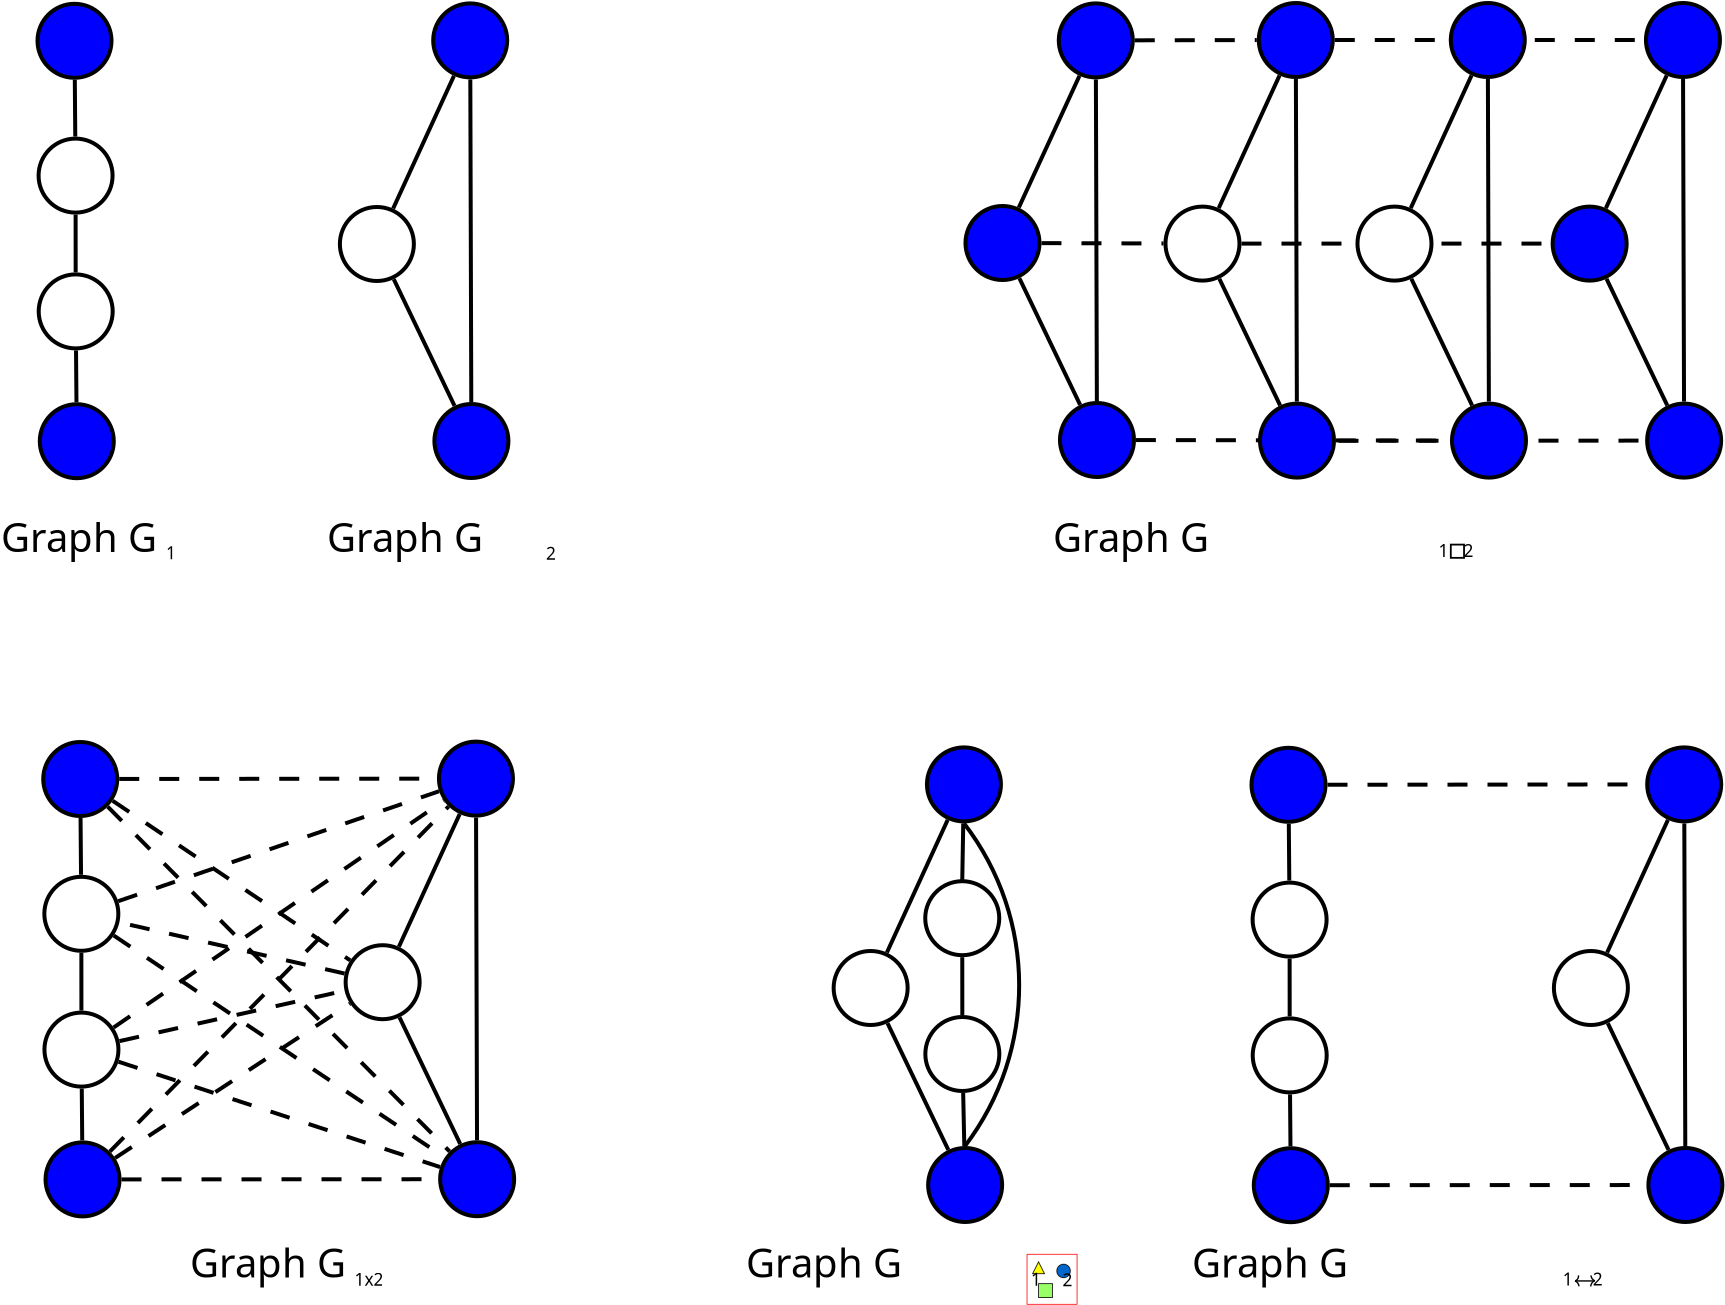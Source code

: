 <?xml version="1.0" encoding="UTF-8"?>
<dia:diagram xmlns:dia="http://www.lysator.liu.se/~alla/dia/">
  <dia:layer name="Background" visible="true" active="true">
    <dia:object type="Standard - Ellipse" version="0" id="O0">
      <dia:attribute name="obj_pos">
        <dia:point val="69.705,-6.56"/>
      </dia:attribute>
      <dia:attribute name="obj_bb">
        <dia:rectangle val="69.605,-6.66;73.505,-2.76"/>
      </dia:attribute>
      <dia:attribute name="elem_corner">
        <dia:point val="69.705,-6.56"/>
      </dia:attribute>
      <dia:attribute name="elem_width">
        <dia:real val="3.7"/>
      </dia:attribute>
      <dia:attribute name="elem_height">
        <dia:real val="3.7"/>
      </dia:attribute>
      <dia:attribute name="border_width">
        <dia:real val="0.2"/>
      </dia:attribute>
      <dia:attribute name="inner_color">
        <dia:color val="#0000ff"/>
      </dia:attribute>
      <dia:attribute name="aspect">
        <dia:enum val="2"/>
      </dia:attribute>
    </dia:object>
    <dia:object type="Standard - Ellipse" version="0" id="O1">
      <dia:attribute name="obj_pos">
        <dia:point val="69.76,0.18"/>
      </dia:attribute>
      <dia:attribute name="obj_bb">
        <dia:rectangle val="69.66,0.08;73.56,3.98"/>
      </dia:attribute>
      <dia:attribute name="elem_corner">
        <dia:point val="69.76,0.18"/>
      </dia:attribute>
      <dia:attribute name="elem_width">
        <dia:real val="3.7"/>
      </dia:attribute>
      <dia:attribute name="elem_height">
        <dia:real val="3.7"/>
      </dia:attribute>
      <dia:attribute name="border_width">
        <dia:real val="0.2"/>
      </dia:attribute>
      <dia:attribute name="aspect">
        <dia:enum val="2"/>
      </dia:attribute>
    </dia:object>
    <dia:object type="Standard - Ellipse" version="0" id="O2">
      <dia:attribute name="obj_pos">
        <dia:point val="69.765,6.97"/>
      </dia:attribute>
      <dia:attribute name="obj_bb">
        <dia:rectangle val="69.665,6.87;73.565,10.77"/>
      </dia:attribute>
      <dia:attribute name="elem_corner">
        <dia:point val="69.765,6.97"/>
      </dia:attribute>
      <dia:attribute name="elem_width">
        <dia:real val="3.7"/>
      </dia:attribute>
      <dia:attribute name="elem_height">
        <dia:real val="3.7"/>
      </dia:attribute>
      <dia:attribute name="border_width">
        <dia:real val="0.2"/>
      </dia:attribute>
      <dia:attribute name="aspect">
        <dia:enum val="2"/>
      </dia:attribute>
    </dia:object>
    <dia:object type="Standard - Ellipse" version="0" id="O3">
      <dia:attribute name="obj_pos">
        <dia:point val="69.82,13.46"/>
      </dia:attribute>
      <dia:attribute name="obj_bb">
        <dia:rectangle val="69.72,13.36;73.62,17.26"/>
      </dia:attribute>
      <dia:attribute name="elem_corner">
        <dia:point val="69.82,13.46"/>
      </dia:attribute>
      <dia:attribute name="elem_width">
        <dia:real val="3.7"/>
      </dia:attribute>
      <dia:attribute name="elem_height">
        <dia:real val="3.7"/>
      </dia:attribute>
      <dia:attribute name="border_width">
        <dia:real val="0.2"/>
      </dia:attribute>
      <dia:attribute name="inner_color">
        <dia:color val="#0000ff"/>
      </dia:attribute>
      <dia:attribute name="aspect">
        <dia:enum val="2"/>
      </dia:attribute>
    </dia:object>
    <dia:object type="Standard - Ellipse" version="0" id="O4">
      <dia:attribute name="obj_pos">
        <dia:point val="84.825,3.6"/>
      </dia:attribute>
      <dia:attribute name="obj_bb">
        <dia:rectangle val="84.725,3.5;88.625,7.4"/>
      </dia:attribute>
      <dia:attribute name="elem_corner">
        <dia:point val="84.825,3.6"/>
      </dia:attribute>
      <dia:attribute name="elem_width">
        <dia:real val="3.7"/>
      </dia:attribute>
      <dia:attribute name="elem_height">
        <dia:real val="3.7"/>
      </dia:attribute>
      <dia:attribute name="border_width">
        <dia:real val="0.2"/>
      </dia:attribute>
      <dia:attribute name="aspect">
        <dia:enum val="2"/>
      </dia:attribute>
    </dia:object>
    <dia:object type="Standard - Ellipse" version="0" id="O5">
      <dia:attribute name="obj_pos">
        <dia:point val="89.55,13.45"/>
      </dia:attribute>
      <dia:attribute name="obj_bb">
        <dia:rectangle val="89.45,13.35;93.35,17.25"/>
      </dia:attribute>
      <dia:attribute name="elem_corner">
        <dia:point val="89.55,13.45"/>
      </dia:attribute>
      <dia:attribute name="elem_width">
        <dia:real val="3.7"/>
      </dia:attribute>
      <dia:attribute name="elem_height">
        <dia:real val="3.7"/>
      </dia:attribute>
      <dia:attribute name="border_width">
        <dia:real val="0.2"/>
      </dia:attribute>
      <dia:attribute name="inner_color">
        <dia:color val="#0000ff"/>
      </dia:attribute>
      <dia:attribute name="aspect">
        <dia:enum val="2"/>
      </dia:attribute>
    </dia:object>
    <dia:object type="Standard - Ellipse" version="0" id="O6">
      <dia:attribute name="obj_pos">
        <dia:point val="89.49,-6.58"/>
      </dia:attribute>
      <dia:attribute name="obj_bb">
        <dia:rectangle val="89.39,-6.68;93.29,-2.78"/>
      </dia:attribute>
      <dia:attribute name="elem_corner">
        <dia:point val="89.49,-6.58"/>
      </dia:attribute>
      <dia:attribute name="elem_width">
        <dia:real val="3.7"/>
      </dia:attribute>
      <dia:attribute name="elem_height">
        <dia:real val="3.7"/>
      </dia:attribute>
      <dia:attribute name="border_width">
        <dia:real val="0.2"/>
      </dia:attribute>
      <dia:attribute name="inner_color">
        <dia:color val="#0000ff"/>
      </dia:attribute>
      <dia:attribute name="aspect">
        <dia:enum val="2"/>
      </dia:attribute>
    </dia:object>
    <dia:object type="Standard - Line" version="0" id="O7">
      <dia:attribute name="obj_pos">
        <dia:point val="91.394,13.35"/>
      </dia:attribute>
      <dia:attribute name="obj_bb">
        <dia:rectangle val="91.246,-2.88;91.495,13.45"/>
      </dia:attribute>
      <dia:attribute name="conn_endpoints">
        <dia:point val="91.394,13.35"/>
        <dia:point val="91.346,-2.78"/>
      </dia:attribute>
      <dia:attribute name="numcp">
        <dia:int val="1"/>
      </dia:attribute>
      <dia:attribute name="line_width">
        <dia:real val="0.2"/>
      </dia:attribute>
      <dia:connections>
        <dia:connection handle="0" to="O5" connection="8"/>
        <dia:connection handle="1" to="O6" connection="8"/>
      </dia:connections>
    </dia:object>
    <dia:object type="Standard - Line" version="0" id="O8">
      <dia:attribute name="obj_pos">
        <dia:point val="71.571,-2.76"/>
      </dia:attribute>
      <dia:attribute name="obj_bb">
        <dia:rectangle val="71.47,-2.86;71.695,0.18"/>
      </dia:attribute>
      <dia:attribute name="conn_endpoints">
        <dia:point val="71.571,-2.76"/>
        <dia:point val="71.594,0.08"/>
      </dia:attribute>
      <dia:attribute name="numcp">
        <dia:int val="1"/>
      </dia:attribute>
      <dia:attribute name="line_width">
        <dia:real val="0.2"/>
      </dia:attribute>
      <dia:connections>
        <dia:connection handle="0" to="O0" connection="8"/>
        <dia:connection handle="1" to="O1" connection="8"/>
      </dia:connections>
    </dia:object>
    <dia:object type="Standard - Line" version="0" id="O9">
      <dia:attribute name="obj_pos">
        <dia:point val="71.614,6.87"/>
      </dia:attribute>
      <dia:attribute name="obj_bb">
        <dia:rectangle val="71.511,3.88;71.714,6.97"/>
      </dia:attribute>
      <dia:attribute name="conn_endpoints">
        <dia:point val="71.614,6.87"/>
        <dia:point val="71.611,3.98"/>
      </dia:attribute>
      <dia:attribute name="numcp">
        <dia:int val="1"/>
      </dia:attribute>
      <dia:attribute name="line_width">
        <dia:real val="0.2"/>
      </dia:attribute>
      <dia:connections>
        <dia:connection handle="0" to="O2" connection="8"/>
        <dia:connection handle="1" to="O1" connection="8"/>
      </dia:connections>
    </dia:object>
    <dia:object type="Standard - Line" version="0" id="O10">
      <dia:attribute name="obj_pos">
        <dia:point val="71.632,10.77"/>
      </dia:attribute>
      <dia:attribute name="obj_bb">
        <dia:rectangle val="71.531,10.669;71.754,13.461"/>
      </dia:attribute>
      <dia:attribute name="conn_endpoints">
        <dia:point val="71.632,10.77"/>
        <dia:point val="71.653,13.36"/>
      </dia:attribute>
      <dia:attribute name="numcp">
        <dia:int val="1"/>
      </dia:attribute>
      <dia:attribute name="line_width">
        <dia:real val="0.2"/>
      </dia:attribute>
      <dia:connections>
        <dia:connection handle="0" to="O2" connection="8"/>
        <dia:connection handle="1" to="O3" connection="8"/>
      </dia:connections>
    </dia:object>
    <dia:object type="Standard - Line" version="0" id="O11">
      <dia:attribute name="obj_pos">
        <dia:point val="87.518,7.208"/>
      </dia:attribute>
      <dia:attribute name="obj_bb">
        <dia:rectangle val="87.385,7.075;90.69,13.675"/>
      </dia:attribute>
      <dia:attribute name="conn_endpoints">
        <dia:point val="87.518,7.208"/>
        <dia:point val="90.557,13.542"/>
      </dia:attribute>
      <dia:attribute name="numcp">
        <dia:int val="1"/>
      </dia:attribute>
      <dia:attribute name="line_width">
        <dia:real val="0.2"/>
      </dia:attribute>
      <dia:connections>
        <dia:connection handle="0" to="O4" connection="8"/>
        <dia:connection handle="1" to="O5" connection="8"/>
      </dia:connections>
    </dia:object>
    <dia:object type="Standard - Line" version="0" id="O12">
      <dia:attribute name="obj_pos">
        <dia:point val="87.487,3.677"/>
      </dia:attribute>
      <dia:attribute name="obj_bb">
        <dia:rectangle val="87.355,-3.09;90.66,3.81"/>
      </dia:attribute>
      <dia:attribute name="conn_endpoints">
        <dia:point val="87.487,3.677"/>
        <dia:point val="90.528,-2.957"/>
      </dia:attribute>
      <dia:attribute name="numcp">
        <dia:int val="1"/>
      </dia:attribute>
      <dia:attribute name="line_width">
        <dia:real val="0.2"/>
      </dia:attribute>
      <dia:connections>
        <dia:connection handle="0" to="O4" connection="8"/>
        <dia:connection handle="1" to="O6" connection="8"/>
      </dia:connections>
    </dia:object>
    <dia:object type="Standard - Line" version="0" id="O13">
      <dia:attribute name="obj_pos">
        <dia:point val="73.618,15.309"/>
      </dia:attribute>
      <dia:attribute name="obj_bb">
        <dia:rectangle val="73.518,15.201;89.552,15.409"/>
      </dia:attribute>
      <dia:attribute name="conn_endpoints">
        <dia:point val="73.618,15.309"/>
        <dia:point val="89.452,15.301"/>
      </dia:attribute>
      <dia:attribute name="numcp">
        <dia:int val="1"/>
      </dia:attribute>
      <dia:attribute name="line_width">
        <dia:real val="0.2"/>
      </dia:attribute>
      <dia:attribute name="line_style">
        <dia:enum val="1"/>
      </dia:attribute>
      <dia:connections>
        <dia:connection handle="0" to="O3" connection="8"/>
        <dia:connection handle="1" to="O5" connection="8"/>
      </dia:connections>
    </dia:object>
    <dia:object type="Standard - Line" version="0" id="O14">
      <dia:attribute name="obj_pos">
        <dia:point val="73.468,9.427"/>
      </dia:attribute>
      <dia:attribute name="obj_bb">
        <dia:rectangle val="73.342,9.301;89.673,14.819"/>
      </dia:attribute>
      <dia:attribute name="conn_endpoints">
        <dia:point val="73.468,9.427"/>
        <dia:point val="89.547,14.693"/>
      </dia:attribute>
      <dia:attribute name="numcp">
        <dia:int val="1"/>
      </dia:attribute>
      <dia:attribute name="line_width">
        <dia:real val="0.2"/>
      </dia:attribute>
      <dia:attribute name="line_style">
        <dia:enum val="1"/>
      </dia:attribute>
      <dia:connections>
        <dia:connection handle="0" to="O2" connection="8"/>
        <dia:connection handle="1" to="O5" connection="8"/>
      </dia:connections>
    </dia:object>
    <dia:object type="Standard - Line" version="0" id="O15">
      <dia:attribute name="obj_pos">
        <dia:point val="73.229,3.116"/>
      </dia:attribute>
      <dia:attribute name="obj_bb">
        <dia:rectangle val="73.09,2.977;89.92,14.353"/>
      </dia:attribute>
      <dia:attribute name="conn_endpoints">
        <dia:point val="73.229,3.116"/>
        <dia:point val="89.781,14.214"/>
      </dia:attribute>
      <dia:attribute name="numcp">
        <dia:int val="1"/>
      </dia:attribute>
      <dia:attribute name="line_width">
        <dia:real val="0.2"/>
      </dia:attribute>
      <dia:attribute name="line_style">
        <dia:enum val="1"/>
      </dia:attribute>
      <dia:connections>
        <dia:connection handle="0" to="O1" connection="8"/>
        <dia:connection handle="1" to="O5" connection="8"/>
      </dia:connections>
    </dia:object>
    <dia:object type="Standard - Line" version="0" id="O16">
      <dia:attribute name="obj_pos">
        <dia:point val="72.927,-3.326"/>
      </dia:attribute>
      <dia:attribute name="obj_bb">
        <dia:rectangle val="72.786,-3.468;90.169,14.058"/>
      </dia:attribute>
      <dia:attribute name="conn_endpoints">
        <dia:point val="72.927,-3.326"/>
        <dia:point val="90.028,13.916"/>
      </dia:attribute>
      <dia:attribute name="numcp">
        <dia:int val="1"/>
      </dia:attribute>
      <dia:attribute name="line_width">
        <dia:real val="0.2"/>
      </dia:attribute>
      <dia:attribute name="line_style">
        <dia:enum val="1"/>
      </dia:attribute>
      <dia:connections>
        <dia:connection handle="0" to="O0" connection="8"/>
        <dia:connection handle="1" to="O5" connection="8"/>
      </dia:connections>
    </dia:object>
    <dia:object type="Standard - Line" version="0" id="O17">
      <dia:attribute name="obj_pos">
        <dia:point val="73.035,13.919"/>
      </dia:attribute>
      <dia:attribute name="obj_bb">
        <dia:rectangle val="72.894,-3.481;90.116,14.061"/>
      </dia:attribute>
      <dia:attribute name="conn_endpoints">
        <dia:point val="73.035,13.919"/>
        <dia:point val="89.975,-3.339"/>
      </dia:attribute>
      <dia:attribute name="numcp">
        <dia:int val="1"/>
      </dia:attribute>
      <dia:attribute name="line_width">
        <dia:real val="0.2"/>
      </dia:attribute>
      <dia:attribute name="line_style">
        <dia:enum val="1"/>
      </dia:attribute>
      <dia:connections>
        <dia:connection handle="0" to="O3" connection="8"/>
        <dia:connection handle="1" to="O6" connection="8"/>
      </dia:connections>
    </dia:object>
    <dia:object type="Standard - Line" version="0" id="O18">
      <dia:attribute name="obj_pos">
        <dia:point val="73.518,8.394"/>
      </dia:attribute>
      <dia:attribute name="obj_bb">
        <dia:rectangle val="73.399,5.756;84.891,8.514"/>
      </dia:attribute>
      <dia:attribute name="conn_endpoints">
        <dia:point val="73.518,8.394"/>
        <dia:point val="84.772,5.876"/>
      </dia:attribute>
      <dia:attribute name="numcp">
        <dia:int val="1"/>
      </dia:attribute>
      <dia:attribute name="line_width">
        <dia:real val="0.2"/>
      </dia:attribute>
      <dia:attribute name="line_style">
        <dia:enum val="1"/>
      </dia:attribute>
      <dia:connections>
        <dia:connection handle="0" to="O2" connection="8"/>
        <dia:connection handle="1" to="O4" connection="8"/>
      </dia:connections>
    </dia:object>
    <dia:object type="Standard - Line" version="0" id="O19">
      <dia:attribute name="obj_pos">
        <dia:point val="84.773,5.018"/>
      </dia:attribute>
      <dia:attribute name="obj_bb">
        <dia:rectangle val="73.392,2.342;84.893,5.138"/>
      </dia:attribute>
      <dia:attribute name="conn_endpoints">
        <dia:point val="84.773,5.018"/>
        <dia:point val="73.512,2.462"/>
      </dia:attribute>
      <dia:attribute name="numcp">
        <dia:int val="1"/>
      </dia:attribute>
      <dia:attribute name="line_width">
        <dia:real val="0.2"/>
      </dia:attribute>
      <dia:attribute name="line_style">
        <dia:enum val="1"/>
      </dia:attribute>
      <dia:connections>
        <dia:connection handle="0" to="O4" connection="8"/>
        <dia:connection handle="1" to="O1" connection="8"/>
      </dia:connections>
    </dia:object>
    <dia:object type="Standard - Line" version="0" id="O20">
      <dia:attribute name="obj_pos">
        <dia:point val="73.173,-3.623"/>
      </dia:attribute>
      <dia:attribute name="obj_bb">
        <dia:rectangle val="73.034,-3.762;85.196,4.502"/>
      </dia:attribute>
      <dia:attribute name="conn_endpoints">
        <dia:point val="73.173,-3.623"/>
        <dia:point val="85.057,4.363"/>
      </dia:attribute>
      <dia:attribute name="numcp">
        <dia:int val="1"/>
      </dia:attribute>
      <dia:attribute name="line_width">
        <dia:real val="0.2"/>
      </dia:attribute>
      <dia:attribute name="line_style">
        <dia:enum val="1"/>
      </dia:attribute>
      <dia:connections>
        <dia:connection handle="0" to="O0" connection="8"/>
        <dia:connection handle="1" to="O4" connection="8"/>
      </dia:connections>
    </dia:object>
    <dia:object type="Standard - Line" version="0" id="O21">
      <dia:attribute name="obj_pos">
        <dia:point val="73.222,7.716"/>
      </dia:attribute>
      <dia:attribute name="obj_bb">
        <dia:rectangle val="73.084,-3.765;89.871,7.855"/>
      </dia:attribute>
      <dia:attribute name="conn_endpoints">
        <dia:point val="73.222,7.716"/>
        <dia:point val="89.733,-3.626"/>
      </dia:attribute>
      <dia:attribute name="numcp">
        <dia:int val="1"/>
      </dia:attribute>
      <dia:attribute name="line_width">
        <dia:real val="0.2"/>
      </dia:attribute>
      <dia:attribute name="line_style">
        <dia:enum val="1"/>
      </dia:attribute>
      <dia:connections>
        <dia:connection handle="0" to="O2" connection="8"/>
        <dia:connection handle="1" to="O6" connection="8"/>
      </dia:connections>
    </dia:object>
    <dia:object type="Standard - Line" version="0" id="O22">
      <dia:attribute name="obj_pos">
        <dia:point val="73.298,14.24"/>
      </dia:attribute>
      <dia:attribute name="obj_bb">
        <dia:rectangle val="73.16,6.382;85.185,14.379"/>
      </dia:attribute>
      <dia:attribute name="conn_endpoints">
        <dia:point val="73.298,14.24"/>
        <dia:point val="85.047,6.52"/>
      </dia:attribute>
      <dia:attribute name="numcp">
        <dia:int val="1"/>
      </dia:attribute>
      <dia:attribute name="line_width">
        <dia:real val="0.2"/>
      </dia:attribute>
      <dia:attribute name="line_style">
        <dia:enum val="1"/>
      </dia:attribute>
      <dia:connections>
        <dia:connection handle="0" to="O3" connection="8"/>
        <dia:connection handle="1" to="O4" connection="8"/>
      </dia:connections>
    </dia:object>
    <dia:object type="Standard - Line" version="0" id="O23">
      <dia:attribute name="obj_pos">
        <dia:point val="73.453,1.399"/>
      </dia:attribute>
      <dia:attribute name="obj_bb">
        <dia:rectangle val="73.325,-4.226;89.625,1.526"/>
      </dia:attribute>
      <dia:attribute name="conn_endpoints">
        <dia:point val="73.453,1.399"/>
        <dia:point val="89.498,-4.099"/>
      </dia:attribute>
      <dia:attribute name="numcp">
        <dia:int val="1"/>
      </dia:attribute>
      <dia:attribute name="line_width">
        <dia:real val="0.2"/>
      </dia:attribute>
      <dia:attribute name="line_style">
        <dia:enum val="1"/>
      </dia:attribute>
      <dia:connections>
        <dia:connection handle="0" to="O1" connection="8"/>
        <dia:connection handle="1" to="O6" connection="8"/>
      </dia:connections>
    </dia:object>
    <dia:object type="Standard - Line" version="0" id="O24">
      <dia:attribute name="obj_pos">
        <dia:point val="73.505,-4.712"/>
      </dia:attribute>
      <dia:attribute name="obj_bb">
        <dia:rectangle val="73.404,-4.828;89.49,-4.612"/>
      </dia:attribute>
      <dia:attribute name="conn_endpoints">
        <dia:point val="73.505,-4.712"/>
        <dia:point val="89.39,-4.728"/>
      </dia:attribute>
      <dia:attribute name="numcp">
        <dia:int val="1"/>
      </dia:attribute>
      <dia:attribute name="line_width">
        <dia:real val="0.2"/>
      </dia:attribute>
      <dia:attribute name="line_style">
        <dia:enum val="1"/>
      </dia:attribute>
      <dia:connections>
        <dia:connection handle="0" to="O0" connection="8"/>
        <dia:connection handle="1" to="O6" connection="8"/>
      </dia:connections>
    </dia:object>
    <dia:object type="Standard - Ellipse" version="0" id="O25">
      <dia:attribute name="obj_pos">
        <dia:point val="145.175,-33.33"/>
      </dia:attribute>
      <dia:attribute name="obj_bb">
        <dia:rectangle val="145.075,-33.43;148.975,-29.53"/>
      </dia:attribute>
      <dia:attribute name="elem_corner">
        <dia:point val="145.175,-33.33"/>
      </dia:attribute>
      <dia:attribute name="elem_width">
        <dia:real val="3.7"/>
      </dia:attribute>
      <dia:attribute name="elem_height">
        <dia:real val="3.7"/>
      </dia:attribute>
      <dia:attribute name="border_width">
        <dia:real val="0.2"/>
      </dia:attribute>
      <dia:attribute name="inner_color">
        <dia:color val="#0000ff"/>
      </dia:attribute>
      <dia:attribute name="aspect">
        <dia:enum val="2"/>
      </dia:attribute>
    </dia:object>
    <dia:object type="Standard - Ellipse" version="0" id="O26">
      <dia:attribute name="obj_pos">
        <dia:point val="149.9,-23.48"/>
      </dia:attribute>
      <dia:attribute name="obj_bb">
        <dia:rectangle val="149.8,-23.58;153.7,-19.68"/>
      </dia:attribute>
      <dia:attribute name="elem_corner">
        <dia:point val="149.9,-23.48"/>
      </dia:attribute>
      <dia:attribute name="elem_width">
        <dia:real val="3.7"/>
      </dia:attribute>
      <dia:attribute name="elem_height">
        <dia:real val="3.7"/>
      </dia:attribute>
      <dia:attribute name="border_width">
        <dia:real val="0.2"/>
      </dia:attribute>
      <dia:attribute name="inner_color">
        <dia:color val="#0000ff"/>
      </dia:attribute>
      <dia:attribute name="aspect">
        <dia:enum val="2"/>
      </dia:attribute>
    </dia:object>
    <dia:object type="Standard - Ellipse" version="0" id="O27">
      <dia:attribute name="obj_pos">
        <dia:point val="149.84,-43.51"/>
      </dia:attribute>
      <dia:attribute name="obj_bb">
        <dia:rectangle val="149.74,-43.61;153.64,-39.71"/>
      </dia:attribute>
      <dia:attribute name="elem_corner">
        <dia:point val="149.84,-43.51"/>
      </dia:attribute>
      <dia:attribute name="elem_width">
        <dia:real val="3.7"/>
      </dia:attribute>
      <dia:attribute name="elem_height">
        <dia:real val="3.7"/>
      </dia:attribute>
      <dia:attribute name="border_width">
        <dia:real val="0.2"/>
      </dia:attribute>
      <dia:attribute name="inner_color">
        <dia:color val="#0000ff"/>
      </dia:attribute>
      <dia:attribute name="aspect">
        <dia:enum val="2"/>
      </dia:attribute>
    </dia:object>
    <dia:object type="Standard - Line" version="0" id="O28">
      <dia:attribute name="obj_pos">
        <dia:point val="151.744,-23.58"/>
      </dia:attribute>
      <dia:attribute name="obj_bb">
        <dia:rectangle val="151.596,-39.81;151.844,-23.48"/>
      </dia:attribute>
      <dia:attribute name="conn_endpoints">
        <dia:point val="151.744,-23.58"/>
        <dia:point val="151.696,-39.71"/>
      </dia:attribute>
      <dia:attribute name="numcp">
        <dia:int val="1"/>
      </dia:attribute>
      <dia:attribute name="line_width">
        <dia:real val="0.2"/>
      </dia:attribute>
      <dia:connections>
        <dia:connection handle="0" to="O26" connection="8"/>
        <dia:connection handle="1" to="O27" connection="8"/>
      </dia:connections>
    </dia:object>
    <dia:object type="Standard - Line" version="0" id="O29">
      <dia:attribute name="obj_pos">
        <dia:point val="147.868,-29.722"/>
      </dia:attribute>
      <dia:attribute name="obj_bb">
        <dia:rectangle val="147.735,-29.855;151.04,-23.255"/>
      </dia:attribute>
      <dia:attribute name="conn_endpoints">
        <dia:point val="147.868,-29.722"/>
        <dia:point val="150.907,-23.388"/>
      </dia:attribute>
      <dia:attribute name="numcp">
        <dia:int val="1"/>
      </dia:attribute>
      <dia:attribute name="line_width">
        <dia:real val="0.2"/>
      </dia:attribute>
      <dia:connections>
        <dia:connection handle="0" to="O25" connection="8"/>
        <dia:connection handle="1" to="O26" connection="8"/>
      </dia:connections>
    </dia:object>
    <dia:object type="Standard - Line" version="0" id="O30">
      <dia:attribute name="obj_pos">
        <dia:point val="147.837,-33.253"/>
      </dia:attribute>
      <dia:attribute name="obj_bb">
        <dia:rectangle val="147.705,-40.02;151.01,-33.12"/>
      </dia:attribute>
      <dia:attribute name="conn_endpoints">
        <dia:point val="147.837,-33.253"/>
        <dia:point val="150.878,-39.887"/>
      </dia:attribute>
      <dia:attribute name="numcp">
        <dia:int val="1"/>
      </dia:attribute>
      <dia:attribute name="line_width">
        <dia:real val="0.2"/>
      </dia:attribute>
      <dia:connections>
        <dia:connection handle="0" to="O25" connection="8"/>
        <dia:connection handle="1" to="O27" connection="8"/>
      </dia:connections>
    </dia:object>
    <dia:object type="Standard - Line" version="0" id="O31">
      <dia:attribute name="obj_pos">
        <dia:point val="134.468,-21.621"/>
      </dia:attribute>
      <dia:attribute name="obj_bb">
        <dia:rectangle val="134.368,-21.729;149.9,-21.521"/>
      </dia:attribute>
      <dia:attribute name="conn_endpoints">
        <dia:point val="134.468,-21.621"/>
        <dia:point val="149.8,-21.629"/>
      </dia:attribute>
      <dia:attribute name="numcp">
        <dia:int val="1"/>
      </dia:attribute>
      <dia:attribute name="line_width">
        <dia:real val="0.2"/>
      </dia:attribute>
      <dia:attribute name="line_style">
        <dia:enum val="1"/>
      </dia:attribute>
      <dia:connections>
        <dia:connection handle="1" to="O26" connection="8"/>
      </dia:connections>
    </dia:object>
    <dia:object type="Standard - Line" version="0" id="O32">
      <dia:attribute name="obj_pos">
        <dia:point val="129.618,-31.48"/>
      </dia:attribute>
      <dia:attribute name="obj_bb">
        <dia:rectangle val="129.518,-31.58;145.175,-31.38"/>
      </dia:attribute>
      <dia:attribute name="conn_endpoints">
        <dia:point val="129.618,-31.48"/>
        <dia:point val="145.075,-31.48"/>
      </dia:attribute>
      <dia:attribute name="numcp">
        <dia:int val="1"/>
      </dia:attribute>
      <dia:attribute name="line_width">
        <dia:real val="0.2"/>
      </dia:attribute>
      <dia:attribute name="line_style">
        <dia:enum val="1"/>
      </dia:attribute>
      <dia:connections>
        <dia:connection handle="0" to="O41" connection="8"/>
        <dia:connection handle="1" to="O25" connection="8"/>
      </dia:connections>
    </dia:object>
    <dia:object type="Standard - Line" version="0" id="O33">
      <dia:attribute name="obj_pos">
        <dia:point val="134.283,-41.66"/>
      </dia:attribute>
      <dia:attribute name="obj_bb">
        <dia:rectangle val="134.183,-41.76;149.84,-41.56"/>
      </dia:attribute>
      <dia:attribute name="conn_endpoints">
        <dia:point val="134.283,-41.66"/>
        <dia:point val="149.74,-41.66"/>
      </dia:attribute>
      <dia:attribute name="numcp">
        <dia:int val="1"/>
      </dia:attribute>
      <dia:attribute name="line_width">
        <dia:real val="0.2"/>
      </dia:attribute>
      <dia:attribute name="line_style">
        <dia:enum val="1"/>
      </dia:attribute>
      <dia:connections>
        <dia:connection handle="0" to="O43" connection="8"/>
        <dia:connection handle="1" to="O27" connection="8"/>
      </dia:connections>
    </dia:object>
    <dia:object type="Standard - Ellipse" version="0" id="O34">
      <dia:attribute name="obj_pos">
        <dia:point val="135.417,-33.33"/>
      </dia:attribute>
      <dia:attribute name="obj_bb">
        <dia:rectangle val="135.317,-33.43;139.217,-29.53"/>
      </dia:attribute>
      <dia:attribute name="elem_corner">
        <dia:point val="135.417,-33.33"/>
      </dia:attribute>
      <dia:attribute name="elem_width">
        <dia:real val="3.7"/>
      </dia:attribute>
      <dia:attribute name="elem_height">
        <dia:real val="3.7"/>
      </dia:attribute>
      <dia:attribute name="border_width">
        <dia:real val="0.2"/>
      </dia:attribute>
      <dia:attribute name="aspect">
        <dia:enum val="2"/>
      </dia:attribute>
    </dia:object>
    <dia:object type="Standard - Ellipse" version="0" id="O35">
      <dia:attribute name="obj_pos">
        <dia:point val="140.142,-23.48"/>
      </dia:attribute>
      <dia:attribute name="obj_bb">
        <dia:rectangle val="140.042,-23.58;143.942,-19.68"/>
      </dia:attribute>
      <dia:attribute name="elem_corner">
        <dia:point val="140.142,-23.48"/>
      </dia:attribute>
      <dia:attribute name="elem_width">
        <dia:real val="3.7"/>
      </dia:attribute>
      <dia:attribute name="elem_height">
        <dia:real val="3.7"/>
      </dia:attribute>
      <dia:attribute name="border_width">
        <dia:real val="0.2"/>
      </dia:attribute>
      <dia:attribute name="inner_color">
        <dia:color val="#0000ff"/>
      </dia:attribute>
      <dia:attribute name="aspect">
        <dia:enum val="2"/>
      </dia:attribute>
    </dia:object>
    <dia:object type="Standard - Ellipse" version="0" id="O36">
      <dia:attribute name="obj_pos">
        <dia:point val="140.082,-43.51"/>
      </dia:attribute>
      <dia:attribute name="obj_bb">
        <dia:rectangle val="139.982,-43.61;143.882,-39.71"/>
      </dia:attribute>
      <dia:attribute name="elem_corner">
        <dia:point val="140.082,-43.51"/>
      </dia:attribute>
      <dia:attribute name="elem_width">
        <dia:real val="3.7"/>
      </dia:attribute>
      <dia:attribute name="elem_height">
        <dia:real val="3.7"/>
      </dia:attribute>
      <dia:attribute name="border_width">
        <dia:real val="0.2"/>
      </dia:attribute>
      <dia:attribute name="inner_color">
        <dia:color val="#0000ff"/>
      </dia:attribute>
      <dia:attribute name="aspect">
        <dia:enum val="2"/>
      </dia:attribute>
    </dia:object>
    <dia:object type="Standard - Line" version="0" id="O37">
      <dia:attribute name="obj_pos">
        <dia:point val="141.987,-23.58"/>
      </dia:attribute>
      <dia:attribute name="obj_bb">
        <dia:rectangle val="141.838,-39.81;142.087,-23.48"/>
      </dia:attribute>
      <dia:attribute name="conn_endpoints">
        <dia:point val="141.987,-23.58"/>
        <dia:point val="141.938,-39.71"/>
      </dia:attribute>
      <dia:attribute name="numcp">
        <dia:int val="1"/>
      </dia:attribute>
      <dia:attribute name="line_width">
        <dia:real val="0.2"/>
      </dia:attribute>
      <dia:connections>
        <dia:connection handle="0" to="O35" connection="8"/>
        <dia:connection handle="1" to="O36" connection="8"/>
      </dia:connections>
    </dia:object>
    <dia:object type="Standard - Line" version="0" id="O38">
      <dia:attribute name="obj_pos">
        <dia:point val="138.111,-29.722"/>
      </dia:attribute>
      <dia:attribute name="obj_bb">
        <dia:rectangle val="137.977,-29.855;141.283,-23.255"/>
      </dia:attribute>
      <dia:attribute name="conn_endpoints">
        <dia:point val="138.111,-29.722"/>
        <dia:point val="141.149,-23.388"/>
      </dia:attribute>
      <dia:attribute name="numcp">
        <dia:int val="1"/>
      </dia:attribute>
      <dia:attribute name="line_width">
        <dia:real val="0.2"/>
      </dia:attribute>
      <dia:connections>
        <dia:connection handle="0" to="O34" connection="8"/>
        <dia:connection handle="1" to="O35" connection="8"/>
      </dia:connections>
    </dia:object>
    <dia:object type="Standard - Line" version="0" id="O39">
      <dia:attribute name="obj_pos">
        <dia:point val="138.08,-33.253"/>
      </dia:attribute>
      <dia:attribute name="obj_bb">
        <dia:rectangle val="137.947,-40.02;141.253,-33.12"/>
      </dia:attribute>
      <dia:attribute name="conn_endpoints">
        <dia:point val="138.08,-33.253"/>
        <dia:point val="141.12,-39.887"/>
      </dia:attribute>
      <dia:attribute name="numcp">
        <dia:int val="1"/>
      </dia:attribute>
      <dia:attribute name="line_width">
        <dia:real val="0.2"/>
      </dia:attribute>
      <dia:connections>
        <dia:connection handle="0" to="O34" connection="8"/>
        <dia:connection handle="1" to="O36" connection="8"/>
      </dia:connections>
    </dia:object>
    <dia:object type="Standard - Line" version="0" id="O40">
      <dia:attribute name="obj_pos">
        <dia:point val="124.338,-21.657"/>
      </dia:attribute>
      <dia:attribute name="obj_bb">
        <dia:rectangle val="124.238,-21.757;140.243,-21.53"/>
      </dia:attribute>
      <dia:attribute name="conn_endpoints">
        <dia:point val="124.338,-21.657"/>
        <dia:point val="140.142,-21.63"/>
      </dia:attribute>
      <dia:attribute name="numcp">
        <dia:int val="1"/>
      </dia:attribute>
      <dia:attribute name="line_width">
        <dia:real val="0.2"/>
      </dia:attribute>
      <dia:attribute name="line_style">
        <dia:enum val="1"/>
      </dia:attribute>
      <dia:connections>
        <dia:connection handle="0" to="O48" connection="8"/>
        <dia:connection handle="1" to="O35" connection="3"/>
      </dia:connections>
    </dia:object>
    <dia:object type="Standard - Ellipse" version="0" id="O41">
      <dia:attribute name="obj_pos">
        <dia:point val="125.817,-33.33"/>
      </dia:attribute>
      <dia:attribute name="obj_bb">
        <dia:rectangle val="125.717,-33.43;129.617,-29.53"/>
      </dia:attribute>
      <dia:attribute name="elem_corner">
        <dia:point val="125.817,-33.33"/>
      </dia:attribute>
      <dia:attribute name="elem_width">
        <dia:real val="3.7"/>
      </dia:attribute>
      <dia:attribute name="elem_height">
        <dia:real val="3.7"/>
      </dia:attribute>
      <dia:attribute name="border_width">
        <dia:real val="0.2"/>
      </dia:attribute>
      <dia:attribute name="aspect">
        <dia:enum val="2"/>
      </dia:attribute>
    </dia:object>
    <dia:object type="Standard - Ellipse" version="0" id="O42">
      <dia:attribute name="obj_pos">
        <dia:point val="130.542,-23.48"/>
      </dia:attribute>
      <dia:attribute name="obj_bb">
        <dia:rectangle val="130.442,-23.58;134.342,-19.68"/>
      </dia:attribute>
      <dia:attribute name="elem_corner">
        <dia:point val="130.542,-23.48"/>
      </dia:attribute>
      <dia:attribute name="elem_width">
        <dia:real val="3.7"/>
      </dia:attribute>
      <dia:attribute name="elem_height">
        <dia:real val="3.7"/>
      </dia:attribute>
      <dia:attribute name="border_width">
        <dia:real val="0.2"/>
      </dia:attribute>
      <dia:attribute name="inner_color">
        <dia:color val="#0000ff"/>
      </dia:attribute>
      <dia:attribute name="aspect">
        <dia:enum val="2"/>
      </dia:attribute>
    </dia:object>
    <dia:object type="Standard - Ellipse" version="0" id="O43">
      <dia:attribute name="obj_pos">
        <dia:point val="130.482,-43.51"/>
      </dia:attribute>
      <dia:attribute name="obj_bb">
        <dia:rectangle val="130.382,-43.61;134.282,-39.71"/>
      </dia:attribute>
      <dia:attribute name="elem_corner">
        <dia:point val="130.482,-43.51"/>
      </dia:attribute>
      <dia:attribute name="elem_width">
        <dia:real val="3.7"/>
      </dia:attribute>
      <dia:attribute name="elem_height">
        <dia:real val="3.7"/>
      </dia:attribute>
      <dia:attribute name="border_width">
        <dia:real val="0.2"/>
      </dia:attribute>
      <dia:attribute name="inner_color">
        <dia:color val="#0000ff"/>
      </dia:attribute>
      <dia:attribute name="aspect">
        <dia:enum val="2"/>
      </dia:attribute>
    </dia:object>
    <dia:object type="Standard - Line" version="0" id="O44">
      <dia:attribute name="obj_pos">
        <dia:point val="132.387,-23.58"/>
      </dia:attribute>
      <dia:attribute name="obj_bb">
        <dia:rectangle val="132.238,-39.81;132.487,-23.48"/>
      </dia:attribute>
      <dia:attribute name="conn_endpoints">
        <dia:point val="132.387,-23.58"/>
        <dia:point val="132.338,-39.71"/>
      </dia:attribute>
      <dia:attribute name="numcp">
        <dia:int val="1"/>
      </dia:attribute>
      <dia:attribute name="line_width">
        <dia:real val="0.2"/>
      </dia:attribute>
      <dia:connections>
        <dia:connection handle="0" to="O42" connection="8"/>
        <dia:connection handle="1" to="O43" connection="8"/>
      </dia:connections>
    </dia:object>
    <dia:object type="Standard - Line" version="0" id="O45">
      <dia:attribute name="obj_pos">
        <dia:point val="128.511,-29.722"/>
      </dia:attribute>
      <dia:attribute name="obj_bb">
        <dia:rectangle val="128.377,-29.855;131.683,-23.255"/>
      </dia:attribute>
      <dia:attribute name="conn_endpoints">
        <dia:point val="128.511,-29.722"/>
        <dia:point val="131.549,-23.388"/>
      </dia:attribute>
      <dia:attribute name="numcp">
        <dia:int val="1"/>
      </dia:attribute>
      <dia:attribute name="line_width">
        <dia:real val="0.2"/>
      </dia:attribute>
      <dia:connections>
        <dia:connection handle="0" to="O41" connection="8"/>
        <dia:connection handle="1" to="O42" connection="8"/>
      </dia:connections>
    </dia:object>
    <dia:object type="Standard - Line" version="0" id="O46">
      <dia:attribute name="obj_pos">
        <dia:point val="128.48,-33.253"/>
      </dia:attribute>
      <dia:attribute name="obj_bb">
        <dia:rectangle val="128.347,-40.02;131.653,-33.12"/>
      </dia:attribute>
      <dia:attribute name="conn_endpoints">
        <dia:point val="128.48,-33.253"/>
        <dia:point val="131.52,-39.887"/>
      </dia:attribute>
      <dia:attribute name="numcp">
        <dia:int val="1"/>
      </dia:attribute>
      <dia:attribute name="line_width">
        <dia:real val="0.2"/>
      </dia:attribute>
      <dia:connections>
        <dia:connection handle="0" to="O41" connection="8"/>
        <dia:connection handle="1" to="O43" connection="8"/>
      </dia:connections>
    </dia:object>
    <dia:object type="Standard - Ellipse" version="0" id="O47">
      <dia:attribute name="obj_pos">
        <dia:point val="115.817,-33.36"/>
      </dia:attribute>
      <dia:attribute name="obj_bb">
        <dia:rectangle val="115.717,-33.46;119.617,-29.56"/>
      </dia:attribute>
      <dia:attribute name="elem_corner">
        <dia:point val="115.817,-33.36"/>
      </dia:attribute>
      <dia:attribute name="elem_width">
        <dia:real val="3.7"/>
      </dia:attribute>
      <dia:attribute name="elem_height">
        <dia:real val="3.7"/>
      </dia:attribute>
      <dia:attribute name="border_width">
        <dia:real val="0.2"/>
      </dia:attribute>
      <dia:attribute name="inner_color">
        <dia:color val="#0000ff"/>
      </dia:attribute>
      <dia:attribute name="aspect">
        <dia:enum val="2"/>
      </dia:attribute>
    </dia:object>
    <dia:object type="Standard - Ellipse" version="0" id="O48">
      <dia:attribute name="obj_pos">
        <dia:point val="120.542,-23.51"/>
      </dia:attribute>
      <dia:attribute name="obj_bb">
        <dia:rectangle val="120.442,-23.61;124.342,-19.71"/>
      </dia:attribute>
      <dia:attribute name="elem_corner">
        <dia:point val="120.542,-23.51"/>
      </dia:attribute>
      <dia:attribute name="elem_width">
        <dia:real val="3.7"/>
      </dia:attribute>
      <dia:attribute name="elem_height">
        <dia:real val="3.7"/>
      </dia:attribute>
      <dia:attribute name="border_width">
        <dia:real val="0.2"/>
      </dia:attribute>
      <dia:attribute name="inner_color">
        <dia:color val="#0000ff"/>
      </dia:attribute>
      <dia:attribute name="aspect">
        <dia:enum val="2"/>
      </dia:attribute>
    </dia:object>
    <dia:object type="Standard - Ellipse" version="0" id="O49">
      <dia:attribute name="obj_pos">
        <dia:point val="120.482,-43.49"/>
      </dia:attribute>
      <dia:attribute name="obj_bb">
        <dia:rectangle val="120.382,-43.59;124.282,-39.69"/>
      </dia:attribute>
      <dia:attribute name="elem_corner">
        <dia:point val="120.482,-43.49"/>
      </dia:attribute>
      <dia:attribute name="elem_width">
        <dia:real val="3.7"/>
      </dia:attribute>
      <dia:attribute name="elem_height">
        <dia:real val="3.7"/>
      </dia:attribute>
      <dia:attribute name="border_width">
        <dia:real val="0.2"/>
      </dia:attribute>
      <dia:attribute name="inner_color">
        <dia:color val="#0000ff"/>
      </dia:attribute>
      <dia:attribute name="aspect">
        <dia:enum val="2"/>
      </dia:attribute>
    </dia:object>
    <dia:object type="Standard - Line" version="0" id="O50">
      <dia:attribute name="obj_pos">
        <dia:point val="122.387,-23.61"/>
      </dia:attribute>
      <dia:attribute name="obj_bb">
        <dia:rectangle val="122.238,-39.79;122.487,-23.51"/>
      </dia:attribute>
      <dia:attribute name="conn_endpoints">
        <dia:point val="122.387,-23.61"/>
        <dia:point val="122.338,-39.69"/>
      </dia:attribute>
      <dia:attribute name="numcp">
        <dia:int val="1"/>
      </dia:attribute>
      <dia:attribute name="line_width">
        <dia:real val="0.2"/>
      </dia:attribute>
      <dia:connections>
        <dia:connection handle="0" to="O48" connection="8"/>
        <dia:connection handle="1" to="O49" connection="8"/>
      </dia:connections>
    </dia:object>
    <dia:object type="Standard - Line" version="0" id="O51">
      <dia:attribute name="obj_pos">
        <dia:point val="118.511,-29.752"/>
      </dia:attribute>
      <dia:attribute name="obj_bb">
        <dia:rectangle val="118.377,-29.885;121.683,-23.285"/>
      </dia:attribute>
      <dia:attribute name="conn_endpoints">
        <dia:point val="118.511,-29.752"/>
        <dia:point val="121.549,-23.418"/>
      </dia:attribute>
      <dia:attribute name="numcp">
        <dia:int val="1"/>
      </dia:attribute>
      <dia:attribute name="line_width">
        <dia:real val="0.2"/>
      </dia:attribute>
      <dia:connections>
        <dia:connection handle="0" to="O47" connection="8"/>
        <dia:connection handle="1" to="O48" connection="8"/>
      </dia:connections>
    </dia:object>
    <dia:object type="Standard - Line" version="0" id="O52">
      <dia:attribute name="obj_pos">
        <dia:point val="118.483,-33.281"/>
      </dia:attribute>
      <dia:attribute name="obj_bb">
        <dia:rectangle val="118.351,-40.001;121.649,-33.149"/>
      </dia:attribute>
      <dia:attribute name="conn_endpoints">
        <dia:point val="118.483,-33.281"/>
        <dia:point val="121.517,-39.869"/>
      </dia:attribute>
      <dia:attribute name="numcp">
        <dia:int val="1"/>
      </dia:attribute>
      <dia:attribute name="line_width">
        <dia:real val="0.2"/>
      </dia:attribute>
      <dia:connections>
        <dia:connection handle="0" to="O47" connection="8"/>
        <dia:connection handle="1" to="O49" connection="8"/>
      </dia:connections>
    </dia:object>
    <dia:object type="Standard - Line" version="0" id="O53">
      <dia:attribute name="obj_pos">
        <dia:point val="119.617,-31.504"/>
      </dia:attribute>
      <dia:attribute name="obj_bb">
        <dia:rectangle val="119.517,-31.605;125.818,-31.386"/>
      </dia:attribute>
      <dia:attribute name="conn_endpoints">
        <dia:point val="119.617,-31.504"/>
        <dia:point val="125.718,-31.486"/>
      </dia:attribute>
      <dia:attribute name="numcp">
        <dia:int val="1"/>
      </dia:attribute>
      <dia:attribute name="line_width">
        <dia:real val="0.2"/>
      </dia:attribute>
      <dia:attribute name="line_style">
        <dia:enum val="1"/>
      </dia:attribute>
      <dia:connections>
        <dia:connection handle="0" to="O47" connection="8"/>
        <dia:connection handle="1" to="O41" connection="8"/>
      </dia:connections>
    </dia:object>
    <dia:object type="Standard - Line" version="0" id="O54">
      <dia:attribute name="obj_pos">
        <dia:point val="124.282,-41.644"/>
      </dia:attribute>
      <dia:attribute name="obj_bb">
        <dia:rectangle val="124.182,-41.756;130.483,-41.544"/>
      </dia:attribute>
      <dia:attribute name="conn_endpoints">
        <dia:point val="124.282,-41.644"/>
        <dia:point val="130.383,-41.656"/>
      </dia:attribute>
      <dia:attribute name="numcp">
        <dia:int val="1"/>
      </dia:attribute>
      <dia:attribute name="line_width">
        <dia:real val="0.2"/>
      </dia:attribute>
      <dia:attribute name="line_style">
        <dia:enum val="1"/>
      </dia:attribute>
      <dia:connections>
        <dia:connection handle="0" to="O49" connection="8"/>
        <dia:connection handle="1" to="O43" connection="8"/>
      </dia:connections>
    </dia:object>
    <dia:object type="Standard - Ellipse" version="0" id="O55">
      <dia:attribute name="obj_pos">
        <dia:point val="69.418,-43.47"/>
      </dia:attribute>
      <dia:attribute name="obj_bb">
        <dia:rectangle val="69.317,-43.57;73.218,-39.67"/>
      </dia:attribute>
      <dia:attribute name="elem_corner">
        <dia:point val="69.418,-43.47"/>
      </dia:attribute>
      <dia:attribute name="elem_width">
        <dia:real val="3.7"/>
      </dia:attribute>
      <dia:attribute name="elem_height">
        <dia:real val="3.7"/>
      </dia:attribute>
      <dia:attribute name="border_width">
        <dia:real val="0.2"/>
      </dia:attribute>
      <dia:attribute name="inner_color">
        <dia:color val="#0000ff"/>
      </dia:attribute>
      <dia:attribute name="aspect">
        <dia:enum val="2"/>
      </dia:attribute>
    </dia:object>
    <dia:object type="Standard - Ellipse" version="0" id="O56">
      <dia:attribute name="obj_pos">
        <dia:point val="69.472,-36.73"/>
      </dia:attribute>
      <dia:attribute name="obj_bb">
        <dia:rectangle val="69.373,-36.83;73.272,-32.93"/>
      </dia:attribute>
      <dia:attribute name="elem_corner">
        <dia:point val="69.472,-36.73"/>
      </dia:attribute>
      <dia:attribute name="elem_width">
        <dia:real val="3.7"/>
      </dia:attribute>
      <dia:attribute name="elem_height">
        <dia:real val="3.7"/>
      </dia:attribute>
      <dia:attribute name="border_width">
        <dia:real val="0.2"/>
      </dia:attribute>
      <dia:attribute name="aspect">
        <dia:enum val="2"/>
      </dia:attribute>
    </dia:object>
    <dia:object type="Standard - Ellipse" version="0" id="O57">
      <dia:attribute name="obj_pos">
        <dia:point val="69.478,-29.94"/>
      </dia:attribute>
      <dia:attribute name="obj_bb">
        <dia:rectangle val="69.377,-30.04;73.278,-26.14"/>
      </dia:attribute>
      <dia:attribute name="elem_corner">
        <dia:point val="69.478,-29.94"/>
      </dia:attribute>
      <dia:attribute name="elem_width">
        <dia:real val="3.7"/>
      </dia:attribute>
      <dia:attribute name="elem_height">
        <dia:real val="3.7"/>
      </dia:attribute>
      <dia:attribute name="border_width">
        <dia:real val="0.2"/>
      </dia:attribute>
      <dia:attribute name="aspect">
        <dia:enum val="2"/>
      </dia:attribute>
    </dia:object>
    <dia:object type="Standard - Ellipse" version="0" id="O58">
      <dia:attribute name="obj_pos">
        <dia:point val="69.532,-23.45"/>
      </dia:attribute>
      <dia:attribute name="obj_bb">
        <dia:rectangle val="69.433,-23.55;73.332,-19.65"/>
      </dia:attribute>
      <dia:attribute name="elem_corner">
        <dia:point val="69.532,-23.45"/>
      </dia:attribute>
      <dia:attribute name="elem_width">
        <dia:real val="3.7"/>
      </dia:attribute>
      <dia:attribute name="elem_height">
        <dia:real val="3.7"/>
      </dia:attribute>
      <dia:attribute name="border_width">
        <dia:real val="0.2"/>
      </dia:attribute>
      <dia:attribute name="inner_color">
        <dia:color val="#0000ff"/>
      </dia:attribute>
      <dia:attribute name="aspect">
        <dia:enum val="2"/>
      </dia:attribute>
    </dia:object>
    <dia:object type="Standard - Ellipse" version="0" id="O59">
      <dia:attribute name="obj_pos">
        <dia:point val="84.537,-33.31"/>
      </dia:attribute>
      <dia:attribute name="obj_bb">
        <dia:rectangle val="84.438,-33.41;88.338,-29.51"/>
      </dia:attribute>
      <dia:attribute name="elem_corner">
        <dia:point val="84.537,-33.31"/>
      </dia:attribute>
      <dia:attribute name="elem_width">
        <dia:real val="3.7"/>
      </dia:attribute>
      <dia:attribute name="elem_height">
        <dia:real val="3.7"/>
      </dia:attribute>
      <dia:attribute name="border_width">
        <dia:real val="0.2"/>
      </dia:attribute>
      <dia:attribute name="aspect">
        <dia:enum val="2"/>
      </dia:attribute>
    </dia:object>
    <dia:object type="Standard - Ellipse" version="0" id="O60">
      <dia:attribute name="obj_pos">
        <dia:point val="89.263,-23.46"/>
      </dia:attribute>
      <dia:attribute name="obj_bb">
        <dia:rectangle val="89.162,-23.56;93.062,-19.66"/>
      </dia:attribute>
      <dia:attribute name="elem_corner">
        <dia:point val="89.263,-23.46"/>
      </dia:attribute>
      <dia:attribute name="elem_width">
        <dia:real val="3.7"/>
      </dia:attribute>
      <dia:attribute name="elem_height">
        <dia:real val="3.7"/>
      </dia:attribute>
      <dia:attribute name="border_width">
        <dia:real val="0.2"/>
      </dia:attribute>
      <dia:attribute name="inner_color">
        <dia:color val="#0000ff"/>
      </dia:attribute>
      <dia:attribute name="aspect">
        <dia:enum val="2"/>
      </dia:attribute>
    </dia:object>
    <dia:object type="Standard - Ellipse" version="0" id="O61">
      <dia:attribute name="obj_pos">
        <dia:point val="89.203,-43.49"/>
      </dia:attribute>
      <dia:attribute name="obj_bb">
        <dia:rectangle val="89.103,-43.59;93.002,-39.69"/>
      </dia:attribute>
      <dia:attribute name="elem_corner">
        <dia:point val="89.203,-43.49"/>
      </dia:attribute>
      <dia:attribute name="elem_width">
        <dia:real val="3.7"/>
      </dia:attribute>
      <dia:attribute name="elem_height">
        <dia:real val="3.7"/>
      </dia:attribute>
      <dia:attribute name="border_width">
        <dia:real val="0.2"/>
      </dia:attribute>
      <dia:attribute name="inner_color">
        <dia:color val="#0000ff"/>
      </dia:attribute>
      <dia:attribute name="aspect">
        <dia:enum val="2"/>
      </dia:attribute>
    </dia:object>
    <dia:object type="Standard - Line" version="0" id="O62">
      <dia:attribute name="obj_pos">
        <dia:point val="91.107,-23.56"/>
      </dia:attribute>
      <dia:attribute name="obj_bb">
        <dia:rectangle val="90.958,-39.79;91.207,-23.46"/>
      </dia:attribute>
      <dia:attribute name="conn_endpoints">
        <dia:point val="91.107,-23.56"/>
        <dia:point val="91.058,-39.69"/>
      </dia:attribute>
      <dia:attribute name="numcp">
        <dia:int val="1"/>
      </dia:attribute>
      <dia:attribute name="line_width">
        <dia:real val="0.2"/>
      </dia:attribute>
      <dia:connections>
        <dia:connection handle="0" to="O60" connection="8"/>
        <dia:connection handle="1" to="O61" connection="8"/>
      </dia:connections>
    </dia:object>
    <dia:object type="Standard - Line" version="0" id="O63">
      <dia:attribute name="obj_pos">
        <dia:point val="71.283,-39.67"/>
      </dia:attribute>
      <dia:attribute name="obj_bb">
        <dia:rectangle val="71.183,-39.77;71.407,-36.73"/>
      </dia:attribute>
      <dia:attribute name="conn_endpoints">
        <dia:point val="71.283,-39.67"/>
        <dia:point val="71.307,-36.83"/>
      </dia:attribute>
      <dia:attribute name="numcp">
        <dia:int val="1"/>
      </dia:attribute>
      <dia:attribute name="line_width">
        <dia:real val="0.2"/>
      </dia:attribute>
      <dia:connections>
        <dia:connection handle="0" to="O55" connection="8"/>
        <dia:connection handle="1" to="O56" connection="8"/>
      </dia:connections>
    </dia:object>
    <dia:object type="Standard - Line" version="0" id="O64">
      <dia:attribute name="obj_pos">
        <dia:point val="71.326,-30.04"/>
      </dia:attribute>
      <dia:attribute name="obj_bb">
        <dia:rectangle val="71.224,-33.03;71.426,-29.94"/>
      </dia:attribute>
      <dia:attribute name="conn_endpoints">
        <dia:point val="71.326,-30.04"/>
        <dia:point val="71.324,-32.93"/>
      </dia:attribute>
      <dia:attribute name="numcp">
        <dia:int val="1"/>
      </dia:attribute>
      <dia:attribute name="line_width">
        <dia:real val="0.2"/>
      </dia:attribute>
      <dia:connections>
        <dia:connection handle="0" to="O57" connection="8"/>
        <dia:connection handle="1" to="O56" connection="8"/>
      </dia:connections>
    </dia:object>
    <dia:object type="Standard - Line" version="0" id="O65">
      <dia:attribute name="obj_pos">
        <dia:point val="71.344,-26.14"/>
      </dia:attribute>
      <dia:attribute name="obj_bb">
        <dia:rectangle val="71.243,-26.241;71.467,-23.449"/>
      </dia:attribute>
      <dia:attribute name="conn_endpoints">
        <dia:point val="71.344,-26.14"/>
        <dia:point val="71.366,-23.55"/>
      </dia:attribute>
      <dia:attribute name="numcp">
        <dia:int val="1"/>
      </dia:attribute>
      <dia:attribute name="line_width">
        <dia:real val="0.2"/>
      </dia:attribute>
      <dia:connections>
        <dia:connection handle="0" to="O57" connection="8"/>
        <dia:connection handle="1" to="O58" connection="8"/>
      </dia:connections>
    </dia:object>
    <dia:object type="Standard - Line" version="0" id="O66">
      <dia:attribute name="obj_pos">
        <dia:point val="87.231,-29.702"/>
      </dia:attribute>
      <dia:attribute name="obj_bb">
        <dia:rectangle val="87.097,-29.835;90.403,-23.235"/>
      </dia:attribute>
      <dia:attribute name="conn_endpoints">
        <dia:point val="87.231,-29.702"/>
        <dia:point val="90.269,-23.368"/>
      </dia:attribute>
      <dia:attribute name="numcp">
        <dia:int val="1"/>
      </dia:attribute>
      <dia:attribute name="line_width">
        <dia:real val="0.2"/>
      </dia:attribute>
      <dia:connections>
        <dia:connection handle="0" to="O59" connection="8"/>
        <dia:connection handle="1" to="O60" connection="8"/>
      </dia:connections>
    </dia:object>
    <dia:object type="Standard - Line" version="0" id="O67">
      <dia:attribute name="obj_pos">
        <dia:point val="87.2,-33.233"/>
      </dia:attribute>
      <dia:attribute name="obj_bb">
        <dia:rectangle val="87.067,-40.0;90.373,-33.1"/>
      </dia:attribute>
      <dia:attribute name="conn_endpoints">
        <dia:point val="87.2,-33.233"/>
        <dia:point val="90.24,-39.867"/>
      </dia:attribute>
      <dia:attribute name="numcp">
        <dia:int val="1"/>
      </dia:attribute>
      <dia:attribute name="line_width">
        <dia:real val="0.2"/>
      </dia:attribute>
      <dia:connections>
        <dia:connection handle="0" to="O59" connection="8"/>
        <dia:connection handle="1" to="O61" connection="8"/>
      </dia:connections>
    </dia:object>
    <dia:object type="Standard - Ellipse" version="0" id="O68">
      <dia:attribute name="obj_pos">
        <dia:point val="109.225,3.89"/>
      </dia:attribute>
      <dia:attribute name="obj_bb">
        <dia:rectangle val="109.125,3.79;113.025,7.69"/>
      </dia:attribute>
      <dia:attribute name="elem_corner">
        <dia:point val="109.225,3.89"/>
      </dia:attribute>
      <dia:attribute name="elem_width">
        <dia:real val="3.7"/>
      </dia:attribute>
      <dia:attribute name="elem_height">
        <dia:real val="3.7"/>
      </dia:attribute>
      <dia:attribute name="border_width">
        <dia:real val="0.2"/>
      </dia:attribute>
      <dia:attribute name="aspect">
        <dia:enum val="2"/>
      </dia:attribute>
    </dia:object>
    <dia:object type="Standard - Ellipse" version="0" id="O69">
      <dia:attribute name="obj_pos">
        <dia:point val="113.95,13.74"/>
      </dia:attribute>
      <dia:attribute name="obj_bb">
        <dia:rectangle val="113.85,13.64;117.75,17.54"/>
      </dia:attribute>
      <dia:attribute name="elem_corner">
        <dia:point val="113.95,13.74"/>
      </dia:attribute>
      <dia:attribute name="elem_width">
        <dia:real val="3.7"/>
      </dia:attribute>
      <dia:attribute name="elem_height">
        <dia:real val="3.7"/>
      </dia:attribute>
      <dia:attribute name="border_width">
        <dia:real val="0.2"/>
      </dia:attribute>
      <dia:attribute name="inner_color">
        <dia:color val="#0000ff"/>
      </dia:attribute>
      <dia:attribute name="aspect">
        <dia:enum val="2"/>
      </dia:attribute>
    </dia:object>
    <dia:object type="Standard - Ellipse" version="0" id="O70">
      <dia:attribute name="obj_pos">
        <dia:point val="113.89,-6.29"/>
      </dia:attribute>
      <dia:attribute name="obj_bb">
        <dia:rectangle val="113.79,-6.39;117.69,-2.49"/>
      </dia:attribute>
      <dia:attribute name="elem_corner">
        <dia:point val="113.89,-6.29"/>
      </dia:attribute>
      <dia:attribute name="elem_width">
        <dia:real val="3.7"/>
      </dia:attribute>
      <dia:attribute name="elem_height">
        <dia:real val="3.7"/>
      </dia:attribute>
      <dia:attribute name="border_width">
        <dia:real val="0.2"/>
      </dia:attribute>
      <dia:attribute name="inner_color">
        <dia:color val="#0000ff"/>
      </dia:attribute>
      <dia:attribute name="aspect">
        <dia:enum val="2"/>
      </dia:attribute>
    </dia:object>
    <dia:object type="Standard - Line" version="0" id="O71">
      <dia:attribute name="obj_pos">
        <dia:point val="111.918,7.498"/>
      </dia:attribute>
      <dia:attribute name="obj_bb">
        <dia:rectangle val="111.785,7.365;115.09,13.965"/>
      </dia:attribute>
      <dia:attribute name="conn_endpoints">
        <dia:point val="111.918,7.498"/>
        <dia:point val="114.957,13.832"/>
      </dia:attribute>
      <dia:attribute name="numcp">
        <dia:int val="1"/>
      </dia:attribute>
      <dia:attribute name="line_width">
        <dia:real val="0.2"/>
      </dia:attribute>
      <dia:connections>
        <dia:connection handle="0" to="O68" connection="8"/>
        <dia:connection handle="1" to="O69" connection="8"/>
      </dia:connections>
    </dia:object>
    <dia:object type="Standard - Line" version="0" id="O72">
      <dia:attribute name="obj_pos">
        <dia:point val="111.887,3.967"/>
      </dia:attribute>
      <dia:attribute name="obj_bb">
        <dia:rectangle val="111.755,-2.8;115.06,4.1"/>
      </dia:attribute>
      <dia:attribute name="conn_endpoints">
        <dia:point val="111.887,3.967"/>
        <dia:point val="114.928,-2.667"/>
      </dia:attribute>
      <dia:attribute name="numcp">
        <dia:int val="1"/>
      </dia:attribute>
      <dia:attribute name="line_width">
        <dia:real val="0.2"/>
      </dia:attribute>
      <dia:connections>
        <dia:connection handle="0" to="O68" connection="8"/>
        <dia:connection handle="1" to="O70" connection="8"/>
      </dia:connections>
    </dia:object>
    <dia:object type="Standard - Ellipse" version="0" id="O73">
      <dia:attribute name="obj_pos">
        <dia:point val="113.805,0.4"/>
      </dia:attribute>
      <dia:attribute name="obj_bb">
        <dia:rectangle val="113.705,0.3;117.605,4.2"/>
      </dia:attribute>
      <dia:attribute name="elem_corner">
        <dia:point val="113.805,0.4"/>
      </dia:attribute>
      <dia:attribute name="elem_width">
        <dia:real val="3.7"/>
      </dia:attribute>
      <dia:attribute name="elem_height">
        <dia:real val="3.7"/>
      </dia:attribute>
      <dia:attribute name="border_width">
        <dia:real val="0.2"/>
      </dia:attribute>
      <dia:attribute name="aspect">
        <dia:enum val="2"/>
      </dia:attribute>
    </dia:object>
    <dia:object type="Standard - Ellipse" version="0" id="O74">
      <dia:attribute name="obj_pos">
        <dia:point val="113.81,7.19"/>
      </dia:attribute>
      <dia:attribute name="obj_bb">
        <dia:rectangle val="113.71,7.09;117.61,10.991"/>
      </dia:attribute>
      <dia:attribute name="elem_corner">
        <dia:point val="113.81,7.19"/>
      </dia:attribute>
      <dia:attribute name="elem_width">
        <dia:real val="3.7"/>
      </dia:attribute>
      <dia:attribute name="elem_height">
        <dia:real val="3.7"/>
      </dia:attribute>
      <dia:attribute name="border_width">
        <dia:real val="0.2"/>
      </dia:attribute>
      <dia:attribute name="aspect">
        <dia:enum val="2"/>
      </dia:attribute>
    </dia:object>
    <dia:object type="Standard - Line" version="0" id="O75">
      <dia:attribute name="obj_pos">
        <dia:point val="115.706,-2.491"/>
      </dia:attribute>
      <dia:attribute name="obj_bb">
        <dia:rectangle val="115.553,-2.593;115.808,0.502"/>
      </dia:attribute>
      <dia:attribute name="conn_endpoints">
        <dia:point val="115.706,-2.491"/>
        <dia:point val="115.655,0.4"/>
      </dia:attribute>
      <dia:attribute name="numcp">
        <dia:int val="1"/>
      </dia:attribute>
      <dia:attribute name="line_width">
        <dia:real val="0.2"/>
      </dia:attribute>
      <dia:connections>
        <dia:connection handle="0" to="O70" connection="8"/>
        <dia:connection handle="1" to="O73" connection="1"/>
      </dia:connections>
    </dia:object>
    <dia:object type="Standard - Line" version="0" id="O76">
      <dia:attribute name="obj_pos">
        <dia:point val="115.659,7.091"/>
      </dia:attribute>
      <dia:attribute name="obj_bb">
        <dia:rectangle val="115.556,4.1;115.759,7.191"/>
      </dia:attribute>
      <dia:attribute name="conn_endpoints">
        <dia:point val="115.659,7.091"/>
        <dia:point val="115.656,4.2"/>
      </dia:attribute>
      <dia:attribute name="numcp">
        <dia:int val="1"/>
      </dia:attribute>
      <dia:attribute name="line_width">
        <dia:real val="0.2"/>
      </dia:attribute>
      <dia:connections>
        <dia:connection handle="0" to="O74" connection="8"/>
        <dia:connection handle="1" to="O73" connection="8"/>
      </dia:connections>
    </dia:object>
    <dia:object type="Standard - Line" version="0" id="O77">
      <dia:attribute name="obj_pos">
        <dia:point val="115.702,10.99"/>
      </dia:attribute>
      <dia:attribute name="obj_bb">
        <dia:rectangle val="115.6,10.888;115.86,13.742"/>
      </dia:attribute>
      <dia:attribute name="conn_endpoints">
        <dia:point val="115.702,10.99"/>
        <dia:point val="115.758,13.64"/>
      </dia:attribute>
      <dia:attribute name="numcp">
        <dia:int val="1"/>
      </dia:attribute>
      <dia:attribute name="line_width">
        <dia:real val="0.2"/>
      </dia:attribute>
      <dia:connections>
        <dia:connection handle="0" to="O74" connection="8"/>
        <dia:connection handle="1" to="O69" connection="8"/>
      </dia:connections>
    </dia:object>
    <dia:object type="Standard - Arc" version="0" id="O78">
      <dia:attribute name="obj_pos">
        <dia:point val="115.8,15.59"/>
      </dia:attribute>
      <dia:attribute name="obj_bb">
        <dia:rectangle val="115.64,-4.54;118.601,15.69"/>
      </dia:attribute>
      <dia:attribute name="conn_endpoints">
        <dia:point val="115.8,15.59"/>
        <dia:point val="115.74,-4.44"/>
      </dia:attribute>
      <dia:attribute name="curve_distance">
        <dia:real val="2.731"/>
      </dia:attribute>
      <dia:attribute name="line_width">
        <dia:real val="0.2"/>
      </dia:attribute>
      <dia:connections>
        <dia:connection handle="0" to="O69" connection="8"/>
        <dia:connection handle="1" to="O70" connection="8"/>
      </dia:connections>
    </dia:object>
    <dia:object type="Standard - Ellipse" version="0" id="O79">
      <dia:attribute name="obj_pos">
        <dia:point val="130.118,-6.27"/>
      </dia:attribute>
      <dia:attribute name="obj_bb">
        <dia:rectangle val="130.018,-6.37;133.918,-2.47"/>
      </dia:attribute>
      <dia:attribute name="elem_corner">
        <dia:point val="130.118,-6.27"/>
      </dia:attribute>
      <dia:attribute name="elem_width">
        <dia:real val="3.7"/>
      </dia:attribute>
      <dia:attribute name="elem_height">
        <dia:real val="3.7"/>
      </dia:attribute>
      <dia:attribute name="border_width">
        <dia:real val="0.2"/>
      </dia:attribute>
      <dia:attribute name="inner_color">
        <dia:color val="#0000ff"/>
      </dia:attribute>
      <dia:attribute name="aspect">
        <dia:enum val="2"/>
      </dia:attribute>
    </dia:object>
    <dia:object type="Standard - Ellipse" version="0" id="O80">
      <dia:attribute name="obj_pos">
        <dia:point val="130.173,0.47"/>
      </dia:attribute>
      <dia:attribute name="obj_bb">
        <dia:rectangle val="130.073,0.37;133.973,4.27"/>
      </dia:attribute>
      <dia:attribute name="elem_corner">
        <dia:point val="130.173,0.47"/>
      </dia:attribute>
      <dia:attribute name="elem_width">
        <dia:real val="3.7"/>
      </dia:attribute>
      <dia:attribute name="elem_height">
        <dia:real val="3.7"/>
      </dia:attribute>
      <dia:attribute name="border_width">
        <dia:real val="0.2"/>
      </dia:attribute>
      <dia:attribute name="aspect">
        <dia:enum val="2"/>
      </dia:attribute>
    </dia:object>
    <dia:object type="Standard - Ellipse" version="0" id="O81">
      <dia:attribute name="obj_pos">
        <dia:point val="130.178,7.26"/>
      </dia:attribute>
      <dia:attribute name="obj_bb">
        <dia:rectangle val="130.078,7.16;133.978,11.06"/>
      </dia:attribute>
      <dia:attribute name="elem_corner">
        <dia:point val="130.178,7.26"/>
      </dia:attribute>
      <dia:attribute name="elem_width">
        <dia:real val="3.7"/>
      </dia:attribute>
      <dia:attribute name="elem_height">
        <dia:real val="3.7"/>
      </dia:attribute>
      <dia:attribute name="border_width">
        <dia:real val="0.2"/>
      </dia:attribute>
      <dia:attribute name="aspect">
        <dia:enum val="2"/>
      </dia:attribute>
    </dia:object>
    <dia:object type="Standard - Ellipse" version="0" id="O82">
      <dia:attribute name="obj_pos">
        <dia:point val="130.233,13.75"/>
      </dia:attribute>
      <dia:attribute name="obj_bb">
        <dia:rectangle val="130.133,13.65;134.033,17.55"/>
      </dia:attribute>
      <dia:attribute name="elem_corner">
        <dia:point val="130.233,13.75"/>
      </dia:attribute>
      <dia:attribute name="elem_width">
        <dia:real val="3.7"/>
      </dia:attribute>
      <dia:attribute name="elem_height">
        <dia:real val="3.7"/>
      </dia:attribute>
      <dia:attribute name="border_width">
        <dia:real val="0.2"/>
      </dia:attribute>
      <dia:attribute name="inner_color">
        <dia:color val="#0000ff"/>
      </dia:attribute>
      <dia:attribute name="aspect">
        <dia:enum val="2"/>
      </dia:attribute>
    </dia:object>
    <dia:object type="Standard - Ellipse" version="0" id="O83">
      <dia:attribute name="obj_pos">
        <dia:point val="145.238,3.89"/>
      </dia:attribute>
      <dia:attribute name="obj_bb">
        <dia:rectangle val="145.138,3.79;149.038,7.69"/>
      </dia:attribute>
      <dia:attribute name="elem_corner">
        <dia:point val="145.238,3.89"/>
      </dia:attribute>
      <dia:attribute name="elem_width">
        <dia:real val="3.7"/>
      </dia:attribute>
      <dia:attribute name="elem_height">
        <dia:real val="3.7"/>
      </dia:attribute>
      <dia:attribute name="border_width">
        <dia:real val="0.2"/>
      </dia:attribute>
      <dia:attribute name="aspect">
        <dia:enum val="2"/>
      </dia:attribute>
    </dia:object>
    <dia:object type="Standard - Ellipse" version="0" id="O84">
      <dia:attribute name="obj_pos">
        <dia:point val="149.963,13.74"/>
      </dia:attribute>
      <dia:attribute name="obj_bb">
        <dia:rectangle val="149.863,13.64;153.763,17.54"/>
      </dia:attribute>
      <dia:attribute name="elem_corner">
        <dia:point val="149.963,13.74"/>
      </dia:attribute>
      <dia:attribute name="elem_width">
        <dia:real val="3.7"/>
      </dia:attribute>
      <dia:attribute name="elem_height">
        <dia:real val="3.7"/>
      </dia:attribute>
      <dia:attribute name="border_width">
        <dia:real val="0.2"/>
      </dia:attribute>
      <dia:attribute name="inner_color">
        <dia:color val="#0000ff"/>
      </dia:attribute>
      <dia:attribute name="aspect">
        <dia:enum val="2"/>
      </dia:attribute>
    </dia:object>
    <dia:object type="Standard - Ellipse" version="0" id="O85">
      <dia:attribute name="obj_pos">
        <dia:point val="149.903,-6.29"/>
      </dia:attribute>
      <dia:attribute name="obj_bb">
        <dia:rectangle val="149.803,-6.39;153.703,-2.49"/>
      </dia:attribute>
      <dia:attribute name="elem_corner">
        <dia:point val="149.903,-6.29"/>
      </dia:attribute>
      <dia:attribute name="elem_width">
        <dia:real val="3.7"/>
      </dia:attribute>
      <dia:attribute name="elem_height">
        <dia:real val="3.7"/>
      </dia:attribute>
      <dia:attribute name="border_width">
        <dia:real val="0.2"/>
      </dia:attribute>
      <dia:attribute name="inner_color">
        <dia:color val="#0000ff"/>
      </dia:attribute>
      <dia:attribute name="aspect">
        <dia:enum val="2"/>
      </dia:attribute>
    </dia:object>
    <dia:object type="Standard - Line" version="0" id="O86">
      <dia:attribute name="obj_pos">
        <dia:point val="151.807,13.64"/>
      </dia:attribute>
      <dia:attribute name="obj_bb">
        <dia:rectangle val="151.659,-2.59;151.907,13.74"/>
      </dia:attribute>
      <dia:attribute name="conn_endpoints">
        <dia:point val="151.807,13.64"/>
        <dia:point val="151.759,-2.49"/>
      </dia:attribute>
      <dia:attribute name="numcp">
        <dia:int val="1"/>
      </dia:attribute>
      <dia:attribute name="line_width">
        <dia:real val="0.2"/>
      </dia:attribute>
      <dia:connections>
        <dia:connection handle="0" to="O84" connection="8"/>
        <dia:connection handle="1" to="O85" connection="8"/>
      </dia:connections>
    </dia:object>
    <dia:object type="Standard - Line" version="0" id="O87">
      <dia:attribute name="obj_pos">
        <dia:point val="131.984,-2.47"/>
      </dia:attribute>
      <dia:attribute name="obj_bb">
        <dia:rectangle val="131.883,-2.57;132.108,0.47"/>
      </dia:attribute>
      <dia:attribute name="conn_endpoints">
        <dia:point val="131.984,-2.47"/>
        <dia:point val="132.007,0.37"/>
      </dia:attribute>
      <dia:attribute name="numcp">
        <dia:int val="1"/>
      </dia:attribute>
      <dia:attribute name="line_width">
        <dia:real val="0.2"/>
      </dia:attribute>
      <dia:connections>
        <dia:connection handle="0" to="O79" connection="8"/>
        <dia:connection handle="1" to="O80" connection="8"/>
      </dia:connections>
    </dia:object>
    <dia:object type="Standard - Line" version="0" id="O88">
      <dia:attribute name="obj_pos">
        <dia:point val="132.027,7.16"/>
      </dia:attribute>
      <dia:attribute name="obj_bb">
        <dia:rectangle val="131.924,4.17;132.127,7.26"/>
      </dia:attribute>
      <dia:attribute name="conn_endpoints">
        <dia:point val="132.027,7.16"/>
        <dia:point val="132.024,4.27"/>
      </dia:attribute>
      <dia:attribute name="numcp">
        <dia:int val="1"/>
      </dia:attribute>
      <dia:attribute name="line_width">
        <dia:real val="0.2"/>
      </dia:attribute>
      <dia:connections>
        <dia:connection handle="0" to="O81" connection="8"/>
        <dia:connection handle="1" to="O80" connection="8"/>
      </dia:connections>
    </dia:object>
    <dia:object type="Standard - Line" version="0" id="O89">
      <dia:attribute name="obj_pos">
        <dia:point val="132.045,11.06"/>
      </dia:attribute>
      <dia:attribute name="obj_bb">
        <dia:rectangle val="131.944,10.959;132.167,13.751"/>
      </dia:attribute>
      <dia:attribute name="conn_endpoints">
        <dia:point val="132.045,11.06"/>
        <dia:point val="132.066,13.65"/>
      </dia:attribute>
      <dia:attribute name="numcp">
        <dia:int val="1"/>
      </dia:attribute>
      <dia:attribute name="line_width">
        <dia:real val="0.2"/>
      </dia:attribute>
      <dia:connections>
        <dia:connection handle="0" to="O81" connection="8"/>
        <dia:connection handle="1" to="O82" connection="8"/>
      </dia:connections>
    </dia:object>
    <dia:object type="Standard - Line" version="0" id="O90">
      <dia:attribute name="obj_pos">
        <dia:point val="147.931,7.498"/>
      </dia:attribute>
      <dia:attribute name="obj_bb">
        <dia:rectangle val="147.798,7.365;151.103,13.965"/>
      </dia:attribute>
      <dia:attribute name="conn_endpoints">
        <dia:point val="147.931,7.498"/>
        <dia:point val="150.97,13.832"/>
      </dia:attribute>
      <dia:attribute name="numcp">
        <dia:int val="1"/>
      </dia:attribute>
      <dia:attribute name="line_width">
        <dia:real val="0.2"/>
      </dia:attribute>
      <dia:connections>
        <dia:connection handle="0" to="O83" connection="8"/>
        <dia:connection handle="1" to="O84" connection="8"/>
      </dia:connections>
    </dia:object>
    <dia:object type="Standard - Line" version="0" id="O91">
      <dia:attribute name="obj_pos">
        <dia:point val="147.9,3.967"/>
      </dia:attribute>
      <dia:attribute name="obj_bb">
        <dia:rectangle val="147.768,-2.8;151.073,4.1"/>
      </dia:attribute>
      <dia:attribute name="conn_endpoints">
        <dia:point val="147.9,3.967"/>
        <dia:point val="150.941,-2.667"/>
      </dia:attribute>
      <dia:attribute name="numcp">
        <dia:int val="1"/>
      </dia:attribute>
      <dia:attribute name="line_width">
        <dia:real val="0.2"/>
      </dia:attribute>
      <dia:connections>
        <dia:connection handle="0" to="O83" connection="8"/>
        <dia:connection handle="1" to="O85" connection="8"/>
      </dia:connections>
    </dia:object>
    <dia:object type="Standard - Line" version="0" id="O92">
      <dia:attribute name="obj_pos">
        <dia:point val="133.918,-4.422"/>
      </dia:attribute>
      <dia:attribute name="obj_bb">
        <dia:rectangle val="133.818,-4.538;149.903,-4.322"/>
      </dia:attribute>
      <dia:attribute name="conn_endpoints">
        <dia:point val="133.918,-4.422"/>
        <dia:point val="149.803,-4.438"/>
      </dia:attribute>
      <dia:attribute name="numcp">
        <dia:int val="1"/>
      </dia:attribute>
      <dia:attribute name="line_width">
        <dia:real val="0.2"/>
      </dia:attribute>
      <dia:attribute name="line_style">
        <dia:enum val="1"/>
      </dia:attribute>
      <dia:connections>
        <dia:connection handle="0" to="O79" connection="8"/>
        <dia:connection handle="1" to="O85" connection="8"/>
      </dia:connections>
    </dia:object>
    <dia:object type="Standard - Line" version="0" id="O93">
      <dia:attribute name="obj_pos">
        <dia:point val="134.031,15.599"/>
      </dia:attribute>
      <dia:attribute name="obj_bb">
        <dia:rectangle val="133.931,15.491;149.965,15.699"/>
      </dia:attribute>
      <dia:attribute name="conn_endpoints">
        <dia:point val="134.031,15.599"/>
        <dia:point val="149.865,15.591"/>
      </dia:attribute>
      <dia:attribute name="numcp">
        <dia:int val="1"/>
      </dia:attribute>
      <dia:attribute name="line_width">
        <dia:real val="0.2"/>
      </dia:attribute>
      <dia:attribute name="line_style">
        <dia:enum val="1"/>
      </dia:attribute>
      <dia:connections>
        <dia:connection handle="0" to="O82" connection="8"/>
        <dia:connection handle="1" to="O84" connection="8"/>
      </dia:connections>
    </dia:object>
    <dia:object type="Standard - Text" version="1" id="O94">
      <dia:attribute name="obj_pos">
        <dia:point val="77.037,20.22"/>
      </dia:attribute>
      <dia:attribute name="obj_bb">
        <dia:rectangle val="77.037,18.367;148.92,20.692"/>
      </dia:attribute>
      <dia:attribute name="text">
        <dia:composite type="text">
          <dia:attribute name="string">
            <dia:string>#Graph G                                        Graph G                             Graph G     #</dia:string>
          </dia:attribute>
          <dia:attribute name="font">
            <dia:font family="sans" style="0" name="Helvetica"/>
          </dia:attribute>
          <dia:attribute name="height">
            <dia:real val="2.493"/>
          </dia:attribute>
          <dia:attribute name="pos">
            <dia:point val="77.037,20.22"/>
          </dia:attribute>
          <dia:attribute name="color">
            <dia:color val="#000000"/>
          </dia:attribute>
          <dia:attribute name="alignment">
            <dia:enum val="0"/>
          </dia:attribute>
        </dia:composite>
      </dia:attribute>
      <dia:attribute name="valign">
        <dia:enum val="3"/>
      </dia:attribute>
    </dia:object>
    <dia:object type="Standard - Text" version="1" id="O95">
      <dia:attribute name="obj_pos">
        <dia:point val="75.838,-15.693"/>
      </dia:attribute>
      <dia:attribute name="obj_bb">
        <dia:rectangle val="75.838,-16.497;76.388,-15.488"/>
      </dia:attribute>
      <dia:attribute name="text">
        <dia:composite type="text">
          <dia:attribute name="string">
            <dia:string>#1#</dia:string>
          </dia:attribute>
          <dia:attribute name="font">
            <dia:font family="sans" style="0" name="Helvetica"/>
          </dia:attribute>
          <dia:attribute name="height">
            <dia:real val="1.082"/>
          </dia:attribute>
          <dia:attribute name="pos">
            <dia:point val="75.838,-15.693"/>
          </dia:attribute>
          <dia:attribute name="color">
            <dia:color val="#000000"/>
          </dia:attribute>
          <dia:attribute name="alignment">
            <dia:enum val="0"/>
          </dia:attribute>
        </dia:composite>
      </dia:attribute>
      <dia:attribute name="valign">
        <dia:enum val="3"/>
      </dia:attribute>
    </dia:object>
    <dia:object type="Standard - Text" version="1" id="O96">
      <dia:attribute name="obj_pos">
        <dia:point val="94.847,-15.675"/>
      </dia:attribute>
      <dia:attribute name="obj_bb">
        <dia:rectangle val="94.847,-16.48;95.397,-15.47"/>
      </dia:attribute>
      <dia:attribute name="text">
        <dia:composite type="text">
          <dia:attribute name="string">
            <dia:string>#2#</dia:string>
          </dia:attribute>
          <dia:attribute name="font">
            <dia:font family="sans" style="0" name="Helvetica"/>
          </dia:attribute>
          <dia:attribute name="height">
            <dia:real val="1.082"/>
          </dia:attribute>
          <dia:attribute name="pos">
            <dia:point val="94.847,-15.675"/>
          </dia:attribute>
          <dia:attribute name="color">
            <dia:color val="#000000"/>
          </dia:attribute>
          <dia:attribute name="alignment">
            <dia:enum val="0"/>
          </dia:attribute>
        </dia:composite>
      </dia:attribute>
      <dia:attribute name="valign">
        <dia:enum val="3"/>
      </dia:attribute>
    </dia:object>
    <dia:object type="Standard - Text" version="1" id="O97">
      <dia:attribute name="obj_pos">
        <dia:point val="85.268,20.63"/>
      </dia:attribute>
      <dia:attribute name="obj_bb">
        <dia:rectangle val="85.268,19.825;86.88,20.835"/>
      </dia:attribute>
      <dia:attribute name="text">
        <dia:composite type="text">
          <dia:attribute name="string">
            <dia:string>#1x2#</dia:string>
          </dia:attribute>
          <dia:attribute name="font">
            <dia:font family="sans" style="0" name="Helvetica"/>
          </dia:attribute>
          <dia:attribute name="height">
            <dia:real val="1.082"/>
          </dia:attribute>
          <dia:attribute name="pos">
            <dia:point val="85.268,20.63"/>
          </dia:attribute>
          <dia:attribute name="color">
            <dia:color val="#000000"/>
          </dia:attribute>
          <dia:attribute name="alignment">
            <dia:enum val="0"/>
          </dia:attribute>
        </dia:composite>
      </dia:attribute>
      <dia:attribute name="valign">
        <dia:enum val="3"/>
      </dia:attribute>
    </dia:object>
    <dia:object type="Standard - Text" version="1" id="O98">
      <dia:attribute name="obj_pos">
        <dia:point val="139.469,-15.805"/>
      </dia:attribute>
      <dia:attribute name="obj_bb">
        <dia:rectangle val="139.469,-16.635;141.419,-15.55"/>
      </dia:attribute>
      <dia:attribute name="text">
        <dia:composite type="text">
          <dia:attribute name="string">
            <dia:string>#1   2#</dia:string>
          </dia:attribute>
          <dia:attribute name="font">
            <dia:font family="sans" style="0" name="Helvetica"/>
          </dia:attribute>
          <dia:attribute name="height">
            <dia:real val="1.082"/>
          </dia:attribute>
          <dia:attribute name="pos">
            <dia:point val="139.469,-15.805"/>
          </dia:attribute>
          <dia:attribute name="color">
            <dia:color val="#000000"/>
          </dia:attribute>
          <dia:attribute name="alignment">
            <dia:enum val="0"/>
          </dia:attribute>
        </dia:composite>
      </dia:attribute>
      <dia:attribute name="valign">
        <dia:enum val="3"/>
      </dia:attribute>
    </dia:object>
    <dia:object type="Standard - Box" version="0" id="O99">
      <dia:attribute name="obj_pos">
        <dia:point val="140.083,-16.43"/>
      </dia:attribute>
      <dia:attribute name="obj_bb">
        <dia:rectangle val="140.038,-16.475;140.79,-15.723"/>
      </dia:attribute>
      <dia:attribute name="elem_corner">
        <dia:point val="140.083,-16.43"/>
      </dia:attribute>
      <dia:attribute name="elem_width">
        <dia:real val="0.662"/>
      </dia:attribute>
      <dia:attribute name="elem_height">
        <dia:real val="0.662"/>
      </dia:attribute>
      <dia:attribute name="border_width">
        <dia:real val="0.09"/>
      </dia:attribute>
      <dia:attribute name="show_background">
        <dia:boolean val="true"/>
      </dia:attribute>
      <dia:attribute name="aspect">
        <dia:enum val="2"/>
      </dia:attribute>
    </dia:object>
    <dia:object type="Standard - Text" version="1" id="O100">
      <dia:attribute name="obj_pos">
        <dia:point val="145.68,20.62"/>
      </dia:attribute>
      <dia:attribute name="obj_bb">
        <dia:rectangle val="145.68,19.815;147.88,20.825"/>
      </dia:attribute>
      <dia:attribute name="text">
        <dia:composite type="text">
          <dia:attribute name="string">
            <dia:string>#1    2#</dia:string>
          </dia:attribute>
          <dia:attribute name="font">
            <dia:font family="sans" style="0" name="Helvetica"/>
          </dia:attribute>
          <dia:attribute name="height">
            <dia:real val="1.082"/>
          </dia:attribute>
          <dia:attribute name="pos">
            <dia:point val="145.68,20.62"/>
          </dia:attribute>
          <dia:attribute name="color">
            <dia:color val="#000000"/>
          </dia:attribute>
          <dia:attribute name="alignment">
            <dia:enum val="0"/>
          </dia:attribute>
        </dia:composite>
      </dia:attribute>
      <dia:attribute name="valign">
        <dia:enum val="3"/>
      </dia:attribute>
    </dia:object>
    <dia:object type="Standard - Line" version="0" id="O101">
      <dia:attribute name="obj_pos">
        <dia:point val="146.3,20.387"/>
      </dia:attribute>
      <dia:attribute name="obj_bb">
        <dia:rectangle val="146.265,20.352;147.301,20.422"/>
      </dia:attribute>
      <dia:attribute name="conn_endpoints">
        <dia:point val="146.3,20.387"/>
        <dia:point val="147.266,20.387"/>
      </dia:attribute>
      <dia:attribute name="numcp">
        <dia:int val="1"/>
      </dia:attribute>
      <dia:attribute name="line_width">
        <dia:real val="0.07"/>
      </dia:attribute>
    </dia:object>
    <dia:object type="Standard - Arc" version="0" id="O102">
      <dia:attribute name="obj_pos">
        <dia:point val="147.278,20.375"/>
      </dia:attribute>
      <dia:attribute name="obj_bb">
        <dia:rectangle val="147.029,20.326;147.327,20.711"/>
      </dia:attribute>
      <dia:attribute name="conn_endpoints">
        <dia:point val="147.278,20.375"/>
        <dia:point val="147.078,20.663"/>
      </dia:attribute>
      <dia:attribute name="curve_distance">
        <dia:real val="0.05"/>
      </dia:attribute>
      <dia:attribute name="line_width">
        <dia:real val="0.07"/>
      </dia:attribute>
    </dia:object>
    <dia:object type="Standard - Arc" version="0" id="O103">
      <dia:attribute name="obj_pos">
        <dia:point val="147.091,20.109"/>
      </dia:attribute>
      <dia:attribute name="obj_bb">
        <dia:rectangle val="147.042,20.06;147.34,20.433"/>
      </dia:attribute>
      <dia:attribute name="conn_endpoints">
        <dia:point val="147.091,20.109"/>
        <dia:point val="147.291,20.384"/>
      </dia:attribute>
      <dia:attribute name="curve_distance">
        <dia:real val="0.05"/>
      </dia:attribute>
      <dia:attribute name="line_width">
        <dia:real val="0.07"/>
      </dia:attribute>
    </dia:object>
    <dia:object type="Standard - Arc" version="0" id="O104">
      <dia:attribute name="obj_pos">
        <dia:point val="146.292,20.381"/>
      </dia:attribute>
      <dia:attribute name="obj_bb">
        <dia:rectangle val="146.243,20.332;146.541,20.705"/>
      </dia:attribute>
      <dia:attribute name="conn_endpoints">
        <dia:point val="146.292,20.381"/>
        <dia:point val="146.492,20.656"/>
      </dia:attribute>
      <dia:attribute name="curve_distance">
        <dia:real val="-0.048"/>
      </dia:attribute>
      <dia:attribute name="line_width">
        <dia:real val="0.07"/>
      </dia:attribute>
    </dia:object>
    <dia:object type="Standard - Arc" version="0" id="O105">
      <dia:attribute name="obj_pos">
        <dia:point val="146.466,20.109"/>
      </dia:attribute>
      <dia:attribute name="obj_bb">
        <dia:rectangle val="146.255,20.061;146.514,20.435"/>
      </dia:attribute>
      <dia:attribute name="conn_endpoints">
        <dia:point val="146.466,20.109"/>
        <dia:point val="146.303,20.387"/>
      </dia:attribute>
      <dia:attribute name="curve_distance">
        <dia:real val="-0.056"/>
      </dia:attribute>
      <dia:attribute name="line_width">
        <dia:real val="0.07"/>
      </dia:attribute>
    </dia:object>
    <dia:object type="Standard - Image" version="0" id="O106">
      <dia:attribute name="obj_pos">
        <dia:point val="118.875,19.034"/>
      </dia:attribute>
      <dia:attribute name="obj_bb">
        <dia:rectangle val="118.775,18.934;121.516,21.675"/>
      </dia:attribute>
      <dia:attribute name="elem_corner">
        <dia:point val="118.875,19.034"/>
      </dia:attribute>
      <dia:attribute name="elem_width">
        <dia:real val="2.541"/>
      </dia:attribute>
      <dia:attribute name="elem_height">
        <dia:real val="2.541"/>
      </dia:attribute>
      <dia:attribute name="border_width">
        <dia:real val="0.2"/>
      </dia:attribute>
      <dia:attribute name="border_color">
        <dia:color val="#7f7f7f"/>
      </dia:attribute>
      <dia:attribute name="draw_border">
        <dia:boolean val="false"/>
      </dia:attribute>
      <dia:attribute name="keep_aspect">
        <dia:boolean val="true"/>
      </dia:attribute>
      <dia:attribute name="file">
        <dia:string>#/home/alina/Desktop/inf.png#</dia:string>
      </dia:attribute>
    </dia:object>
    <dia:object type="Standard - Text" version="1" id="O107">
      <dia:attribute name="obj_pos">
        <dia:point val="67.593,-16.06"/>
      </dia:attribute>
      <dia:attribute name="obj_bb">
        <dia:rectangle val="67.593,-17.913;139.476,-15.588"/>
      </dia:attribute>
      <dia:attribute name="text">
        <dia:composite type="text">
          <dia:attribute name="string">
            <dia:string>#Graph G                 Graph G                                                         Graph G#</dia:string>
          </dia:attribute>
          <dia:attribute name="font">
            <dia:font family="sans" style="0" name="Helvetica"/>
          </dia:attribute>
          <dia:attribute name="height">
            <dia:real val="2.493"/>
          </dia:attribute>
          <dia:attribute name="pos">
            <dia:point val="67.593,-16.06"/>
          </dia:attribute>
          <dia:attribute name="color">
            <dia:color val="#000000"/>
          </dia:attribute>
          <dia:attribute name="alignment">
            <dia:enum val="0"/>
          </dia:attribute>
        </dia:composite>
      </dia:attribute>
      <dia:attribute name="valign">
        <dia:enum val="3"/>
      </dia:attribute>
    </dia:object>
    <dia:object type="Standard - Text" version="1" id="O108">
      <dia:attribute name="obj_pos">
        <dia:point val="119.092,20.622"/>
      </dia:attribute>
      <dia:attribute name="obj_bb">
        <dia:rectangle val="119.092,19.817;119.642,20.827"/>
      </dia:attribute>
      <dia:attribute name="text">
        <dia:composite type="text">
          <dia:attribute name="string">
            <dia:string>#1#</dia:string>
          </dia:attribute>
          <dia:attribute name="font">
            <dia:font family="sans" style="0" name="Helvetica"/>
          </dia:attribute>
          <dia:attribute name="height">
            <dia:real val="1.082"/>
          </dia:attribute>
          <dia:attribute name="pos">
            <dia:point val="119.092,20.622"/>
          </dia:attribute>
          <dia:attribute name="color">
            <dia:color val="#000000"/>
          </dia:attribute>
          <dia:attribute name="alignment">
            <dia:enum val="0"/>
          </dia:attribute>
        </dia:composite>
      </dia:attribute>
      <dia:attribute name="valign">
        <dia:enum val="3"/>
      </dia:attribute>
    </dia:object>
    <dia:object type="Standard - Text" version="1" id="O109">
      <dia:attribute name="obj_pos">
        <dia:point val="120.667,20.647"/>
      </dia:attribute>
      <dia:attribute name="obj_bb">
        <dia:rectangle val="120.667,19.842;121.217,20.852"/>
      </dia:attribute>
      <dia:attribute name="text">
        <dia:composite type="text">
          <dia:attribute name="string">
            <dia:string>#2#</dia:string>
          </dia:attribute>
          <dia:attribute name="font">
            <dia:font family="sans" style="0" name="Helvetica"/>
          </dia:attribute>
          <dia:attribute name="height">
            <dia:real val="1.082"/>
          </dia:attribute>
          <dia:attribute name="pos">
            <dia:point val="120.667,20.647"/>
          </dia:attribute>
          <dia:attribute name="color">
            <dia:color val="#000000"/>
          </dia:attribute>
          <dia:attribute name="alignment">
            <dia:enum val="0"/>
          </dia:attribute>
        </dia:composite>
      </dia:attribute>
      <dia:attribute name="valign">
        <dia:enum val="3"/>
      </dia:attribute>
    </dia:object>
  </dia:layer>
</dia:diagram>
